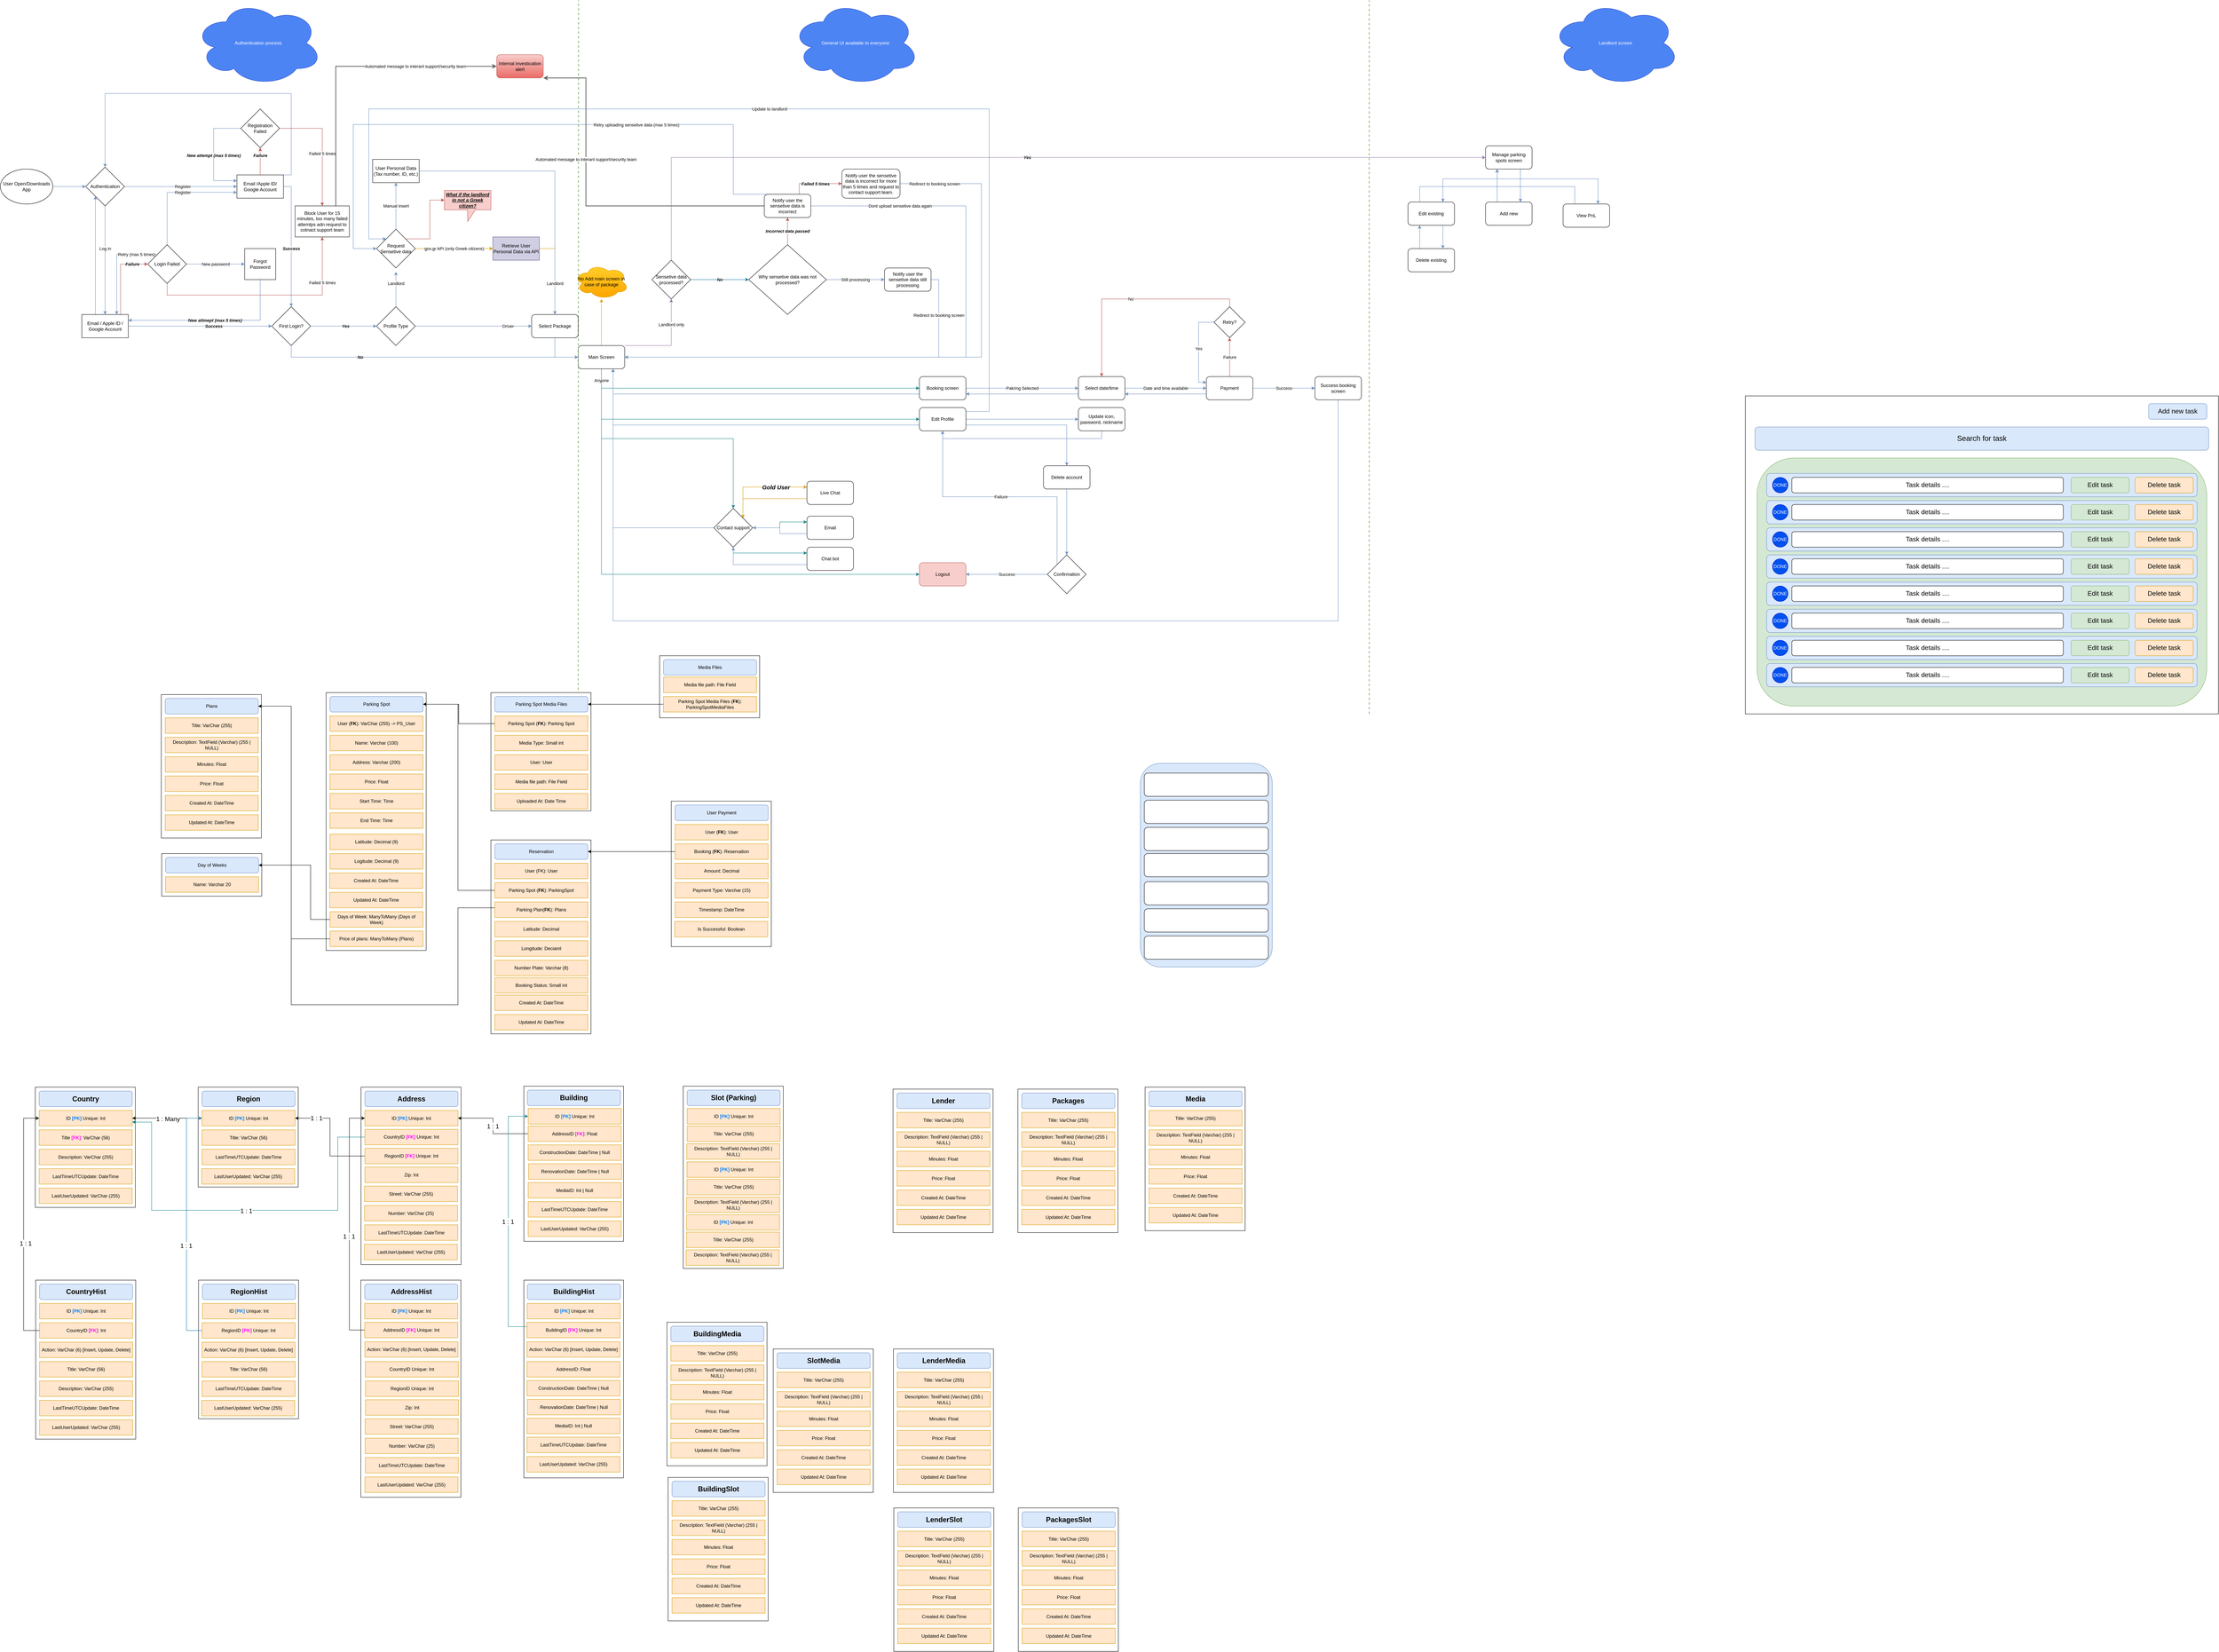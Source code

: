 <mxfile version="23.1.6" type="github">
  <diagram name="Page-1" id="9bJNxkyMOJ93Q6BxH3WJ">
    <mxGraphModel dx="1633" dy="1914" grid="1" gridSize="10" guides="1" tooltips="1" connect="1" arrows="1" fold="1" page="1" pageScale="1" pageWidth="850" pageHeight="1100" math="0" shadow="0">
      <root>
        <mxCell id="0" />
        <mxCell id="1" parent="0" />
        <mxCell id="6mcMAS29XMhxtGxJj1oq-6" value="" style="edgeStyle=orthogonalEdgeStyle;rounded=0;orthogonalLoop=1;jettySize=auto;html=1;fillColor=#dae8fc;strokeColor=#6c8ebf;" parent="1" source="6mcMAS29XMhxtGxJj1oq-1" target="6mcMAS29XMhxtGxJj1oq-5" edge="1">
          <mxGeometry relative="1" as="geometry" />
        </mxCell>
        <mxCell id="6mcMAS29XMhxtGxJj1oq-1" value="User Open/Downloads App" style="ellipse;whiteSpace=wrap;html=1;" parent="1" vertex="1">
          <mxGeometry x="10" y="435" width="135" height="90" as="geometry" />
        </mxCell>
        <mxCell id="6mcMAS29XMhxtGxJj1oq-61" value="Landlord only" style="edgeStyle=orthogonalEdgeStyle;rounded=0;orthogonalLoop=1;jettySize=auto;html=1;exitX=1;exitY=0;exitDx=0;exitDy=0;entryX=0.5;entryY=1;entryDx=0;entryDy=0;fillColor=#e1d5e7;strokeColor=#9673a6;" parent="1" source="6mcMAS29XMhxtGxJj1oq-3" target="6mcMAS29XMhxtGxJj1oq-62" edge="1">
          <mxGeometry x="0.451" relative="1" as="geometry">
            <Array as="points">
              <mxPoint x="1740" y="890" />
            </Array>
            <mxPoint as="offset" />
          </mxGeometry>
        </mxCell>
        <mxCell id="6mcMAS29XMhxtGxJj1oq-93" style="edgeStyle=orthogonalEdgeStyle;rounded=0;orthogonalLoop=1;jettySize=auto;html=1;exitX=0.5;exitY=1;exitDx=0;exitDy=0;entryX=0;entryY=0.5;entryDx=0;entryDy=0;fillColor=#b0e3e6;strokeColor=#0e8088;" parent="1" source="6mcMAS29XMhxtGxJj1oq-3" target="6mcMAS29XMhxtGxJj1oq-91" edge="1">
          <mxGeometry relative="1" as="geometry" />
        </mxCell>
        <mxCell id="6mcMAS29XMhxtGxJj1oq-94" style="edgeStyle=orthogonalEdgeStyle;rounded=0;orthogonalLoop=1;jettySize=auto;html=1;exitX=0.5;exitY=1;exitDx=0;exitDy=0;entryX=0;entryY=0.5;entryDx=0;entryDy=0;fillColor=#b0e3e6;strokeColor=#0e8088;" parent="1" source="6mcMAS29XMhxtGxJj1oq-3" target="6mcMAS29XMhxtGxJj1oq-90" edge="1">
          <mxGeometry relative="1" as="geometry" />
        </mxCell>
        <mxCell id="6mcMAS29XMhxtGxJj1oq-95" value="Anyone" style="edgeStyle=orthogonalEdgeStyle;rounded=0;orthogonalLoop=1;jettySize=auto;html=1;exitX=0.5;exitY=1;exitDx=0;exitDy=0;entryX=0;entryY=0.5;entryDx=0;entryDy=0;fillColor=#b0e3e6;strokeColor=#0e8088;" parent="1" source="6mcMAS29XMhxtGxJj1oq-3" target="6mcMAS29XMhxtGxJj1oq-92" edge="1">
          <mxGeometry x="-0.956" relative="1" as="geometry">
            <mxPoint as="offset" />
          </mxGeometry>
        </mxCell>
        <mxCell id="6mcMAS29XMhxtGxJj1oq-131" style="edgeStyle=orthogonalEdgeStyle;rounded=0;orthogonalLoop=1;jettySize=auto;html=1;exitX=0.5;exitY=1;exitDx=0;exitDy=0;entryX=0.5;entryY=0;entryDx=0;entryDy=0;fillColor=#b0e3e6;strokeColor=#0e8088;" parent="1" source="6mcMAS29XMhxtGxJj1oq-3" target="6mcMAS29XMhxtGxJj1oq-133" edge="1">
          <mxGeometry relative="1" as="geometry">
            <mxPoint x="2240" y="1335" as="targetPoint" />
          </mxGeometry>
        </mxCell>
        <mxCell id="6mcMAS29XMhxtGxJj1oq-153" value="" style="edgeStyle=orthogonalEdgeStyle;rounded=0;orthogonalLoop=1;jettySize=auto;html=1;fillColor=#ffcd28;gradientColor=#ffa500;strokeColor=#d79b00;" parent="1" source="6mcMAS29XMhxtGxJj1oq-3" target="6mcMAS29XMhxtGxJj1oq-152" edge="1">
          <mxGeometry relative="1" as="geometry" />
        </mxCell>
        <mxCell id="6mcMAS29XMhxtGxJj1oq-3" value="Main Screen" style="rounded=1;whiteSpace=wrap;html=1;" parent="1" vertex="1">
          <mxGeometry x="1500" y="890" width="120" height="60" as="geometry" />
        </mxCell>
        <mxCell id="6mcMAS29XMhxtGxJj1oq-8" value="Register" style="edgeStyle=orthogonalEdgeStyle;rounded=0;orthogonalLoop=1;jettySize=auto;html=1;fillColor=#dae8fc;strokeColor=#6c8ebf;" parent="1" source="6mcMAS29XMhxtGxJj1oq-5" target="6mcMAS29XMhxtGxJj1oq-7" edge="1">
          <mxGeometry x="0.035" relative="1" as="geometry">
            <mxPoint as="offset" />
          </mxGeometry>
        </mxCell>
        <mxCell id="6mcMAS29XMhxtGxJj1oq-10" value="Log in" style="edgeStyle=orthogonalEdgeStyle;rounded=0;orthogonalLoop=1;jettySize=auto;html=1;fillColor=#dae8fc;strokeColor=#6c8ebf;" parent="1" source="6mcMAS29XMhxtGxJj1oq-5" target="6mcMAS29XMhxtGxJj1oq-9" edge="1">
          <mxGeometry x="-0.214" relative="1" as="geometry">
            <mxPoint as="offset" />
          </mxGeometry>
        </mxCell>
        <mxCell id="6mcMAS29XMhxtGxJj1oq-5" value="Authentication" style="rhombus;whiteSpace=wrap;html=1;" parent="1" vertex="1">
          <mxGeometry x="230" y="430" width="100" height="100" as="geometry" />
        </mxCell>
        <mxCell id="6mcMAS29XMhxtGxJj1oq-19" value="Failure" style="edgeStyle=orthogonalEdgeStyle;rounded=0;orthogonalLoop=1;jettySize=auto;html=1;fillColor=#f8cecc;strokeColor=#b85450;fontStyle=3" parent="1" source="6mcMAS29XMhxtGxJj1oq-7" target="6mcMAS29XMhxtGxJj1oq-18" edge="1">
          <mxGeometry x="0.429" relative="1" as="geometry">
            <Array as="points">
              <mxPoint x="680" y="400" />
              <mxPoint x="680" y="400" />
            </Array>
            <mxPoint as="offset" />
          </mxGeometry>
        </mxCell>
        <mxCell id="6mcMAS29XMhxtGxJj1oq-35" value="Success" style="edgeStyle=orthogonalEdgeStyle;rounded=0;orthogonalLoop=1;jettySize=auto;html=1;exitX=1;exitY=0.5;exitDx=0;exitDy=0;entryX=0.5;entryY=0;entryDx=0;entryDy=0;fillColor=#dae8fc;strokeColor=#6c8ebf;fontStyle=3" parent="1" source="6mcMAS29XMhxtGxJj1oq-7" target="6mcMAS29XMhxtGxJj1oq-34" edge="1">
          <mxGeometry x="0.091" relative="1" as="geometry">
            <mxPoint as="offset" />
          </mxGeometry>
        </mxCell>
        <mxCell id="6mcMAS29XMhxtGxJj1oq-109" style="edgeStyle=orthogonalEdgeStyle;rounded=0;orthogonalLoop=1;jettySize=auto;html=1;exitX=0;exitY=0;exitDx=0;exitDy=0;entryX=0.5;entryY=0;entryDx=0;entryDy=0;fillColor=#dae8fc;strokeColor=#6c8ebf;" parent="1" source="6mcMAS29XMhxtGxJj1oq-7" target="6mcMAS29XMhxtGxJj1oq-5" edge="1">
          <mxGeometry relative="1" as="geometry">
            <Array as="points">
              <mxPoint x="760" y="450" />
              <mxPoint x="760" y="240" />
              <mxPoint x="280" y="240" />
            </Array>
          </mxGeometry>
        </mxCell>
        <mxCell id="6mcMAS29XMhxtGxJj1oq-7" value="Email /Apple ID/ Google Account" style="whiteSpace=wrap;html=1;" parent="1" vertex="1">
          <mxGeometry x="620" y="450" width="120" height="60" as="geometry" />
        </mxCell>
        <mxCell id="6mcMAS29XMhxtGxJj1oq-20" value="Failure" style="edgeStyle=orthogonalEdgeStyle;rounded=0;orthogonalLoop=1;jettySize=auto;html=1;exitX=0.75;exitY=0;exitDx=0;exitDy=0;entryX=0;entryY=0.5;entryDx=0;entryDy=0;fillColor=#f8cecc;strokeColor=#b85450;fontStyle=3" parent="1" source="6mcMAS29XMhxtGxJj1oq-9" target="6mcMAS29XMhxtGxJj1oq-17" edge="1">
          <mxGeometry x="0.619" relative="1" as="geometry">
            <Array as="points">
              <mxPoint x="320" y="810" />
              <mxPoint x="320" y="680" />
            </Array>
            <mxPoint as="offset" />
          </mxGeometry>
        </mxCell>
        <mxCell id="6mcMAS29XMhxtGxJj1oq-36" value="Success" style="edgeStyle=orthogonalEdgeStyle;rounded=0;orthogonalLoop=1;jettySize=auto;html=1;exitX=1;exitY=0.5;exitDx=0;exitDy=0;entryX=0;entryY=0.5;entryDx=0;entryDy=0;fillColor=#dae8fc;strokeColor=#6c8ebf;fontStyle=3" parent="1" source="6mcMAS29XMhxtGxJj1oq-9" target="6mcMAS29XMhxtGxJj1oq-34" edge="1">
          <mxGeometry x="0.189" relative="1" as="geometry">
            <mxPoint as="offset" />
          </mxGeometry>
        </mxCell>
        <mxCell id="6mcMAS29XMhxtGxJj1oq-110" style="edgeStyle=orthogonalEdgeStyle;rounded=0;orthogonalLoop=1;jettySize=auto;html=1;exitX=0;exitY=0;exitDx=0;exitDy=0;entryX=0;entryY=1;entryDx=0;entryDy=0;fillColor=#dae8fc;strokeColor=#6c8ebf;" parent="1" source="6mcMAS29XMhxtGxJj1oq-9" target="6mcMAS29XMhxtGxJj1oq-5" edge="1">
          <mxGeometry relative="1" as="geometry">
            <Array as="points">
              <mxPoint x="255" y="810" />
            </Array>
          </mxGeometry>
        </mxCell>
        <mxCell id="6mcMAS29XMhxtGxJj1oq-9" value="Email / Apple ID / Google Account" style="whiteSpace=wrap;html=1;" parent="1" vertex="1">
          <mxGeometry x="220" y="810" width="120" height="60" as="geometry" />
        </mxCell>
        <mxCell id="6mcMAS29XMhxtGxJj1oq-24" value="New attmept (max 5 times)" style="edgeStyle=orthogonalEdgeStyle;rounded=0;orthogonalLoop=1;jettySize=auto;html=1;exitX=0.5;exitY=1;exitDx=0;exitDy=0;entryX=1;entryY=0.25;entryDx=0;entryDy=0;fillColor=#dae8fc;strokeColor=#6c8ebf;fontStyle=3" parent="1" source="6mcMAS29XMhxtGxJj1oq-13" target="6mcMAS29XMhxtGxJj1oq-9" edge="1">
          <mxGeometry relative="1" as="geometry" />
        </mxCell>
        <mxCell id="6mcMAS29XMhxtGxJj1oq-13" value="Forgot Password" style="whiteSpace=wrap;html=1;aspect=fixed;" parent="1" vertex="1">
          <mxGeometry x="640" y="640" width="80" height="80" as="geometry" />
        </mxCell>
        <mxCell id="6mcMAS29XMhxtGxJj1oq-21" value="New password" style="edgeStyle=orthogonalEdgeStyle;rounded=0;orthogonalLoop=1;jettySize=auto;html=1;fillColor=#dae8fc;strokeColor=#6c8ebf;" parent="1" source="6mcMAS29XMhxtGxJj1oq-17" target="6mcMAS29XMhxtGxJj1oq-13" edge="1">
          <mxGeometry relative="1" as="geometry" />
        </mxCell>
        <mxCell id="6mcMAS29XMhxtGxJj1oq-28" value="Failed 5 times" style="edgeStyle=orthogonalEdgeStyle;rounded=0;orthogonalLoop=1;jettySize=auto;html=1;exitX=0.5;exitY=1;exitDx=0;exitDy=0;fillColor=#f8cecc;strokeColor=#b85450;entryX=0.5;entryY=1;entryDx=0;entryDy=0;" parent="1" source="6mcMAS29XMhxtGxJj1oq-17" target="6mcMAS29XMhxtGxJj1oq-27" edge="1">
          <mxGeometry x="0.593" relative="1" as="geometry">
            <Array as="points">
              <mxPoint x="440" y="760" />
              <mxPoint x="840" y="760" />
            </Array>
            <mxPoint as="offset" />
          </mxGeometry>
        </mxCell>
        <mxCell id="6mcMAS29XMhxtGxJj1oq-30" value="Register" style="edgeStyle=orthogonalEdgeStyle;rounded=0;orthogonalLoop=1;jettySize=auto;html=1;exitX=0.5;exitY=0;exitDx=0;exitDy=0;entryX=0;entryY=0.75;entryDx=0;entryDy=0;fillColor=#dae8fc;strokeColor=#6c8ebf;" parent="1" source="6mcMAS29XMhxtGxJj1oq-17" target="6mcMAS29XMhxtGxJj1oq-7" edge="1">
          <mxGeometry x="0.111" relative="1" as="geometry">
            <mxPoint as="offset" />
          </mxGeometry>
        </mxCell>
        <mxCell id="6mcMAS29XMhxtGxJj1oq-111" value="Retry (max 5 times)" style="edgeStyle=orthogonalEdgeStyle;rounded=0;orthogonalLoop=1;jettySize=auto;html=1;exitX=0;exitY=0;exitDx=0;exitDy=0;entryX=0.75;entryY=0;entryDx=0;entryDy=0;fillColor=#dae8fc;strokeColor=#6c8ebf;" parent="1" source="6mcMAS29XMhxtGxJj1oq-17" target="6mcMAS29XMhxtGxJj1oq-9" edge="1">
          <mxGeometry x="-0.577" relative="1" as="geometry">
            <mxPoint x="1" as="offset" />
          </mxGeometry>
        </mxCell>
        <mxCell id="6mcMAS29XMhxtGxJj1oq-17" value="Login Failed" style="rhombus;whiteSpace=wrap;html=1;" parent="1" vertex="1">
          <mxGeometry x="390" y="630" width="100" height="100" as="geometry" />
        </mxCell>
        <mxCell id="6mcMAS29XMhxtGxJj1oq-26" value="New attempt (max 5 times)" style="edgeStyle=orthogonalEdgeStyle;rounded=0;orthogonalLoop=1;jettySize=auto;html=1;exitX=0;exitY=0.5;exitDx=0;exitDy=0;entryX=0;entryY=0.25;entryDx=0;entryDy=0;fillColor=#dae8fc;strokeColor=#6c8ebf;fontStyle=3" parent="1" source="6mcMAS29XMhxtGxJj1oq-18" target="6mcMAS29XMhxtGxJj1oq-7" edge="1">
          <mxGeometry x="0.057" relative="1" as="geometry">
            <Array as="points">
              <mxPoint x="560" y="330" />
              <mxPoint x="560" y="465" />
            </Array>
            <mxPoint as="offset" />
          </mxGeometry>
        </mxCell>
        <mxCell id="6mcMAS29XMhxtGxJj1oq-29" value="Failed 5 times" style="edgeStyle=orthogonalEdgeStyle;rounded=0;orthogonalLoop=1;jettySize=auto;html=1;exitX=1;exitY=0.5;exitDx=0;exitDy=0;fillColor=#f8cecc;strokeColor=#b85450;" parent="1" source="6mcMAS29XMhxtGxJj1oq-18" target="6mcMAS29XMhxtGxJj1oq-27" edge="1">
          <mxGeometry x="0.125" relative="1" as="geometry">
            <mxPoint as="offset" />
          </mxGeometry>
        </mxCell>
        <mxCell id="6mcMAS29XMhxtGxJj1oq-18" value="Registration Failed" style="rhombus;whiteSpace=wrap;html=1;" parent="1" vertex="1">
          <mxGeometry x="630" y="280" width="100" height="100" as="geometry" />
        </mxCell>
        <mxCell id="6mcMAS29XMhxtGxJj1oq-87" value="Automated message to interanl support/security team" style="edgeStyle=orthogonalEdgeStyle;rounded=0;orthogonalLoop=1;jettySize=auto;html=1;exitX=0.75;exitY=0;exitDx=0;exitDy=0;entryX=0;entryY=0.5;entryDx=0;entryDy=0;strokeWidth=2;fillColor=#f5f5f5;gradientColor=#b3b3b3;strokeColor=#666666;" parent="1" source="6mcMAS29XMhxtGxJj1oq-27" target="6mcMAS29XMhxtGxJj1oq-85" edge="1">
          <mxGeometry x="0.458" relative="1" as="geometry">
            <mxPoint as="offset" />
          </mxGeometry>
        </mxCell>
        <mxCell id="6mcMAS29XMhxtGxJj1oq-27" value="Block User for 15 minutes, too many failed attemtps adn request to cotnact support team" style="rounded=0;whiteSpace=wrap;html=1;" parent="1" vertex="1">
          <mxGeometry x="770" y="530" width="140" height="80" as="geometry" />
        </mxCell>
        <mxCell id="6mcMAS29XMhxtGxJj1oq-37" value="Yes" style="edgeStyle=orthogonalEdgeStyle;rounded=0;orthogonalLoop=1;jettySize=auto;html=1;exitX=1;exitY=0.5;exitDx=0;exitDy=0;entryX=0;entryY=0.5;entryDx=0;entryDy=0;fontStyle=3;fillColor=#dae8fc;strokeColor=#6c8ebf;" parent="1" source="6mcMAS29XMhxtGxJj1oq-34" target="6mcMAS29XMhxtGxJj1oq-43" edge="1">
          <mxGeometry x="0.056" relative="1" as="geometry">
            <mxPoint x="980" y="840" as="targetPoint" />
            <mxPoint as="offset" />
          </mxGeometry>
        </mxCell>
        <mxCell id="6mcMAS29XMhxtGxJj1oq-38" value="No" style="edgeStyle=orthogonalEdgeStyle;rounded=0;orthogonalLoop=1;jettySize=auto;html=1;exitX=0.5;exitY=1;exitDx=0;exitDy=0;entryX=0;entryY=0.5;entryDx=0;entryDy=0;fontStyle=3;fillColor=#dae8fc;strokeColor=#6c8ebf;" parent="1" source="6mcMAS29XMhxtGxJj1oq-34" target="6mcMAS29XMhxtGxJj1oq-3" edge="1">
          <mxGeometry x="-0.46" relative="1" as="geometry">
            <mxPoint as="offset" />
          </mxGeometry>
        </mxCell>
        <mxCell id="6mcMAS29XMhxtGxJj1oq-34" value="First Login?" style="rhombus;whiteSpace=wrap;html=1;" parent="1" vertex="1">
          <mxGeometry x="710" y="790" width="100" height="100" as="geometry" />
        </mxCell>
        <mxCell id="6mcMAS29XMhxtGxJj1oq-40" value="" style="endArrow=none;html=1;rounded=0;strokeWidth=2;dashed=1;fillColor=#d5e8d4;strokeColor=#82b366;" parent="1" edge="1">
          <mxGeometry width="50" height="50" relative="1" as="geometry">
            <mxPoint x="1500" y="1850" as="sourcePoint" />
            <mxPoint x="1501" as="targetPoint" />
          </mxGeometry>
        </mxCell>
        <mxCell id="6mcMAS29XMhxtGxJj1oq-45" value="Driver" style="edgeStyle=orthogonalEdgeStyle;rounded=0;orthogonalLoop=1;jettySize=auto;html=1;exitX=1;exitY=0.5;exitDx=0;exitDy=0;entryX=0;entryY=0.5;entryDx=0;entryDy=0;fillColor=#dae8fc;strokeColor=#6c8ebf;" parent="1" source="6mcMAS29XMhxtGxJj1oq-43" target="6mcMAS29XMhxtGxJj1oq-148" edge="1">
          <mxGeometry x="0.591" relative="1" as="geometry">
            <mxPoint x="1180" y="840" as="targetPoint" />
            <mxPoint as="offset" />
          </mxGeometry>
        </mxCell>
        <mxCell id="6mcMAS29XMhxtGxJj1oq-47" value="Landlord" style="edgeStyle=orthogonalEdgeStyle;rounded=0;orthogonalLoop=1;jettySize=auto;html=1;fillColor=#dae8fc;strokeColor=#6c8ebf;" parent="1" edge="1">
          <mxGeometry x="0.333" relative="1" as="geometry">
            <mxPoint x="1030" y="790" as="sourcePoint" />
            <mxPoint x="1030" y="700" as="targetPoint" />
            <Array as="points">
              <mxPoint x="1030" y="720" />
              <mxPoint x="1030" y="720" />
            </Array>
            <mxPoint as="offset" />
          </mxGeometry>
        </mxCell>
        <mxCell id="6mcMAS29XMhxtGxJj1oq-43" value="Profile Type" style="rhombus;whiteSpace=wrap;html=1;" parent="1" vertex="1">
          <mxGeometry x="980" y="790" width="100" height="100" as="geometry" />
        </mxCell>
        <mxCell id="6mcMAS29XMhxtGxJj1oq-44" value="User Personal Data (Tax number, ID, etc.)" style="rounded=0;whiteSpace=wrap;html=1;" parent="1" vertex="1">
          <mxGeometry x="970" y="410" width="120" height="60" as="geometry" />
        </mxCell>
        <mxCell id="6mcMAS29XMhxtGxJj1oq-49" value="Manual insert" style="edgeStyle=orthogonalEdgeStyle;rounded=0;orthogonalLoop=1;jettySize=auto;html=1;fillColor=#dae8fc;strokeColor=#6c8ebf;" parent="1" source="6mcMAS29XMhxtGxJj1oq-48" target="6mcMAS29XMhxtGxJj1oq-44" edge="1">
          <mxGeometry relative="1" as="geometry" />
        </mxCell>
        <mxCell id="6mcMAS29XMhxtGxJj1oq-51" value="gov.gr API (only Greek citizens)" style="edgeStyle=orthogonalEdgeStyle;rounded=0;orthogonalLoop=1;jettySize=auto;html=1;fillColor=#ffe6cc;strokeColor=#d79b00;" parent="1" source="6mcMAS29XMhxtGxJj1oq-48" target="6mcMAS29XMhxtGxJj1oq-50" edge="1">
          <mxGeometry relative="1" as="geometry" />
        </mxCell>
        <mxCell id="6mcMAS29XMhxtGxJj1oq-48" value="Request Sensetive data" style="rhombus;whiteSpace=wrap;html=1;" parent="1" vertex="1">
          <mxGeometry x="980" y="590" width="100" height="100" as="geometry" />
        </mxCell>
        <mxCell id="6mcMAS29XMhxtGxJj1oq-52" value="Landlord" style="edgeStyle=orthogonalEdgeStyle;rounded=0;orthogonalLoop=1;jettySize=auto;html=1;exitX=1;exitY=0.5;exitDx=0;exitDy=0;entryX=0.5;entryY=0;entryDx=0;entryDy=0;fillColor=#ffe6cc;strokeColor=#d79b00;" parent="1" source="6mcMAS29XMhxtGxJj1oq-50" target="6mcMAS29XMhxtGxJj1oq-148" edge="1">
          <mxGeometry x="0.238" relative="1" as="geometry">
            <mxPoint as="offset" />
          </mxGeometry>
        </mxCell>
        <mxCell id="6mcMAS29XMhxtGxJj1oq-53" value="Landlord" style="edgeStyle=orthogonalEdgeStyle;rounded=0;orthogonalLoop=1;jettySize=auto;html=1;exitX=1;exitY=0.5;exitDx=0;exitDy=0;fillColor=#dae8fc;strokeColor=#6c8ebf;entryX=0.5;entryY=0;entryDx=0;entryDy=0;" parent="1" source="6mcMAS29XMhxtGxJj1oq-44" target="6mcMAS29XMhxtGxJj1oq-148" edge="1">
          <mxGeometry x="0.778" relative="1" as="geometry">
            <mxPoint x="1460" y="890" as="targetPoint" />
            <Array as="points">
              <mxPoint x="1440" y="440" />
            </Array>
            <mxPoint as="offset" />
          </mxGeometry>
        </mxCell>
        <mxCell id="6mcMAS29XMhxtGxJj1oq-54" value="Authentication process" style="ellipse;shape=cloud;whiteSpace=wrap;html=1;fillColor=#0050ef;strokeColor=#001DBC;fontColor=#ffffff;gradientColor=none;opacity=70;" parent="1" vertex="1">
          <mxGeometry x="510" width="330" height="220" as="geometry" />
        </mxCell>
        <mxCell id="6mcMAS29XMhxtGxJj1oq-55" value="General UI available to everyone" style="ellipse;shape=cloud;whiteSpace=wrap;html=1;fillColor=#0050ef;strokeColor=#001DBC;fontColor=#ffffff;gradientColor=none;opacity=70;" parent="1" vertex="1">
          <mxGeometry x="2050" width="330" height="220" as="geometry" />
        </mxCell>
        <mxCell id="6mcMAS29XMhxtGxJj1oq-56" value="What if the landlord in not a Greek citizen?" style="shape=callout;whiteSpace=wrap;html=1;perimeter=calloutPerimeter;fillColor=#f8cecc;strokeColor=#b85450;fontStyle=7" parent="1" vertex="1">
          <mxGeometry x="1155" y="490" width="120" height="80" as="geometry" />
        </mxCell>
        <mxCell id="6mcMAS29XMhxtGxJj1oq-57" style="edgeStyle=orthogonalEdgeStyle;rounded=0;orthogonalLoop=1;jettySize=auto;html=1;exitX=1;exitY=0;exitDx=0;exitDy=0;entryX=0;entryY=0;entryDx=0;entryDy=25;entryPerimeter=0;fillColor=#f8cecc;strokeColor=#b85450;" parent="1" source="6mcMAS29XMhxtGxJj1oq-48" target="6mcMAS29XMhxtGxJj1oq-56" edge="1">
          <mxGeometry relative="1" as="geometry" />
        </mxCell>
        <mxCell id="6mcMAS29XMhxtGxJj1oq-173" style="edgeStyle=orthogonalEdgeStyle;rounded=0;orthogonalLoop=1;jettySize=auto;html=1;exitX=0.75;exitY=1;exitDx=0;exitDy=0;entryX=0.75;entryY=0;entryDx=0;entryDy=0;fillColor=#dae8fc;strokeColor=#6c8ebf;" parent="1" source="6mcMAS29XMhxtGxJj1oq-58" target="6mcMAS29XMhxtGxJj1oq-155" edge="1">
          <mxGeometry relative="1" as="geometry">
            <Array as="points">
              <mxPoint x="3930" y="460" />
              <mxPoint x="4130" y="460" />
            </Array>
          </mxGeometry>
        </mxCell>
        <mxCell id="6mcMAS29XMhxtGxJj1oq-175" style="edgeStyle=orthogonalEdgeStyle;rounded=0;orthogonalLoop=1;jettySize=auto;html=1;exitX=0.75;exitY=1;exitDx=0;exitDy=0;entryX=0.75;entryY=0;entryDx=0;entryDy=0;fillColor=#dae8fc;strokeColor=#6c8ebf;" parent="1" source="6mcMAS29XMhxtGxJj1oq-58" target="6mcMAS29XMhxtGxJj1oq-158" edge="1">
          <mxGeometry relative="1" as="geometry" />
        </mxCell>
        <mxCell id="6mcMAS29XMhxtGxJj1oq-177" style="edgeStyle=orthogonalEdgeStyle;rounded=0;orthogonalLoop=1;jettySize=auto;html=1;exitX=0.75;exitY=1;exitDx=0;exitDy=0;entryX=0.75;entryY=0;entryDx=0;entryDy=0;fillColor=#dae8fc;strokeColor=#6c8ebf;" parent="1" source="6mcMAS29XMhxtGxJj1oq-58" target="6mcMAS29XMhxtGxJj1oq-157" edge="1">
          <mxGeometry relative="1" as="geometry">
            <Array as="points">
              <mxPoint x="3930" y="460" />
              <mxPoint x="3730" y="460" />
            </Array>
          </mxGeometry>
        </mxCell>
        <mxCell id="6mcMAS29XMhxtGxJj1oq-58" value="Manage parking spots screen" style="rounded=1;whiteSpace=wrap;html=1;" parent="1" vertex="1">
          <mxGeometry x="3840" y="375" width="120" height="60" as="geometry" />
        </mxCell>
        <mxCell id="6mcMAS29XMhxtGxJj1oq-63" value="Yes" style="edgeStyle=orthogonalEdgeStyle;rounded=0;orthogonalLoop=1;jettySize=auto;html=1;entryX=0;entryY=0.5;entryDx=0;entryDy=0;fontStyle=3;fillColor=#e1d5e7;strokeColor=#9673a6;exitX=0.5;exitY=0;exitDx=0;exitDy=0;" parent="1" source="6mcMAS29XMhxtGxJj1oq-62" target="6mcMAS29XMhxtGxJj1oq-58" edge="1">
          <mxGeometry relative="1" as="geometry" />
        </mxCell>
        <mxCell id="6mcMAS29XMhxtGxJj1oq-64" value="No" style="edgeStyle=orthogonalEdgeStyle;rounded=0;orthogonalLoop=1;jettySize=auto;html=1;exitX=1;exitY=0.5;exitDx=0;exitDy=0;entryX=0;entryY=0.5;entryDx=0;entryDy=0;fontStyle=3;fillColor=#b1ddf0;strokeColor=#10739e;" parent="1" source="6mcMAS29XMhxtGxJj1oq-62" target="6mcMAS29XMhxtGxJj1oq-68" edge="1">
          <mxGeometry relative="1" as="geometry">
            <mxPoint x="1950.0" y="720.18" as="targetPoint" />
          </mxGeometry>
        </mxCell>
        <mxCell id="6mcMAS29XMhxtGxJj1oq-62" value="Sensetive data processed?" style="rhombus;whiteSpace=wrap;html=1;" parent="1" vertex="1">
          <mxGeometry x="1690" y="670" width="100" height="100" as="geometry" />
        </mxCell>
        <mxCell id="6mcMAS29XMhxtGxJj1oq-80" value="Redirect to booking screen" style="edgeStyle=orthogonalEdgeStyle;rounded=0;orthogonalLoop=1;jettySize=auto;html=1;exitX=1;exitY=0.5;exitDx=0;exitDy=0;fillColor=#dae8fc;strokeColor=#6c8ebf;" parent="1" source="6mcMAS29XMhxtGxJj1oq-66" edge="1">
          <mxGeometry x="-0.783" relative="1" as="geometry">
            <mxPoint x="1620" y="920" as="targetPoint" />
            <Array as="points">
              <mxPoint x="2430" y="720" />
              <mxPoint x="2430" y="920" />
              <mxPoint x="1620" y="920" />
            </Array>
            <mxPoint as="offset" />
          </mxGeometry>
        </mxCell>
        <mxCell id="6mcMAS29XMhxtGxJj1oq-66" value="Notify user the sensetive data still processing" style="rounded=1;whiteSpace=wrap;html=1;" parent="1" vertex="1">
          <mxGeometry x="2290" y="690" width="120" height="60" as="geometry" />
        </mxCell>
        <mxCell id="6mcMAS29XMhxtGxJj1oq-69" value="Still processing" style="edgeStyle=orthogonalEdgeStyle;rounded=0;orthogonalLoop=1;jettySize=auto;html=1;exitX=1;exitY=0.5;exitDx=0;exitDy=0;entryX=0;entryY=0.5;entryDx=0;entryDy=0;fillColor=#dae8fc;strokeColor=#6c8ebf;" parent="1" source="6mcMAS29XMhxtGxJj1oq-68" target="6mcMAS29XMhxtGxJj1oq-66" edge="1">
          <mxGeometry relative="1" as="geometry" />
        </mxCell>
        <mxCell id="6mcMAS29XMhxtGxJj1oq-71" value="Incorrect data passed" style="edgeStyle=orthogonalEdgeStyle;rounded=0;orthogonalLoop=1;jettySize=auto;html=1;fontStyle=3;fillColor=#f8cecc;strokeColor=#b85450;" parent="1" source="6mcMAS29XMhxtGxJj1oq-68" target="6mcMAS29XMhxtGxJj1oq-70" edge="1">
          <mxGeometry relative="1" as="geometry" />
        </mxCell>
        <mxCell id="6mcMAS29XMhxtGxJj1oq-68" value="Why sensetive data was not processed?" style="rhombus;whiteSpace=wrap;html=1;" parent="1" vertex="1">
          <mxGeometry x="1940" y="630" width="200" height="180" as="geometry" />
        </mxCell>
        <mxCell id="6mcMAS29XMhxtGxJj1oq-73" style="edgeStyle=orthogonalEdgeStyle;rounded=0;orthogonalLoop=1;jettySize=auto;html=1;exitX=0.5;exitY=0;exitDx=0;exitDy=0;entryX=0;entryY=0.5;entryDx=0;entryDy=0;fontStyle=3;fillColor=#dae8fc;strokeColor=#6c8ebf;" parent="1" source="6mcMAS29XMhxtGxJj1oq-70" target="6mcMAS29XMhxtGxJj1oq-48" edge="1">
          <mxGeometry relative="1" as="geometry">
            <Array as="points">
              <mxPoint x="1900" y="320" />
              <mxPoint x="920" y="320" />
              <mxPoint x="920" y="640" />
            </Array>
          </mxGeometry>
        </mxCell>
        <mxCell id="6mcMAS29XMhxtGxJj1oq-74" value="Retry uploading sensetive data (max 5 times)" style="edgeLabel;html=1;align=center;verticalAlign=middle;resizable=0;points=[];" parent="6mcMAS29XMhxtGxJj1oq-73" vertex="1" connectable="0">
          <mxGeometry x="-0.149" y="1" relative="1" as="geometry">
            <mxPoint x="145" as="offset" />
          </mxGeometry>
        </mxCell>
        <mxCell id="6mcMAS29XMhxtGxJj1oq-76" value="Failed 5 times" style="edgeStyle=orthogonalEdgeStyle;rounded=0;orthogonalLoop=1;jettySize=auto;html=1;exitX=0.75;exitY=0;exitDx=0;exitDy=0;entryX=0;entryY=0.5;entryDx=0;entryDy=0;fontStyle=3;fillColor=#f8cecc;strokeColor=#b85450;" parent="1" source="6mcMAS29XMhxtGxJj1oq-70" target="6mcMAS29XMhxtGxJj1oq-75" edge="1">
          <mxGeometry relative="1" as="geometry" />
        </mxCell>
        <mxCell id="6mcMAS29XMhxtGxJj1oq-81" style="edgeStyle=orthogonalEdgeStyle;rounded=0;orthogonalLoop=1;jettySize=auto;html=1;exitX=1;exitY=0.5;exitDx=0;exitDy=0;entryX=1;entryY=0.5;entryDx=0;entryDy=0;fillColor=#dae8fc;strokeColor=#6c8ebf;" parent="1" source="6mcMAS29XMhxtGxJj1oq-70" target="6mcMAS29XMhxtGxJj1oq-3" edge="1">
          <mxGeometry relative="1" as="geometry">
            <Array as="points">
              <mxPoint x="2500" y="530" />
              <mxPoint x="2500" y="920" />
            </Array>
          </mxGeometry>
        </mxCell>
        <mxCell id="6mcMAS29XMhxtGxJj1oq-82" value="Dont upload sensetive data again" style="edgeLabel;html=1;align=center;verticalAlign=middle;resizable=0;points=[];" parent="6mcMAS29XMhxtGxJj1oq-81" vertex="1" connectable="0">
          <mxGeometry x="-0.727" y="-5" relative="1" as="geometry">
            <mxPoint x="2" y="-5" as="offset" />
          </mxGeometry>
        </mxCell>
        <mxCell id="6mcMAS29XMhxtGxJj1oq-84" value="Automated message to interanl support/security team" style="edgeStyle=orthogonalEdgeStyle;rounded=0;orthogonalLoop=1;jettySize=auto;html=1;exitX=0;exitY=0.5;exitDx=0;exitDy=0;entryX=1;entryY=1;entryDx=0;entryDy=0;fillColor=#f5f5f5;gradientColor=#b3b3b3;strokeColor=#666666;strokeWidth=2;" parent="1" source="6mcMAS29XMhxtGxJj1oq-70" target="6mcMAS29XMhxtGxJj1oq-85" edge="1">
          <mxGeometry x="0.289" relative="1" as="geometry">
            <mxPoint x="1310" y="220" as="targetPoint" />
            <Array as="points">
              <mxPoint x="1520" y="530" />
              <mxPoint x="1520" y="200" />
            </Array>
            <mxPoint as="offset" />
          </mxGeometry>
        </mxCell>
        <mxCell id="6mcMAS29XMhxtGxJj1oq-70" value="Notify user the sensetive data is incorrect" style="rounded=1;whiteSpace=wrap;html=1;" parent="1" vertex="1">
          <mxGeometry x="1980" y="500" width="120" height="60" as="geometry" />
        </mxCell>
        <mxCell id="6mcMAS29XMhxtGxJj1oq-83" value="Redirect to booking screen" style="edgeStyle=orthogonalEdgeStyle;rounded=0;orthogonalLoop=1;jettySize=auto;html=1;exitX=1;exitY=0.5;exitDx=0;exitDy=0;fillColor=#dae8fc;strokeColor=#6c8ebf;" parent="1" source="6mcMAS29XMhxtGxJj1oq-75" edge="1">
          <mxGeometry x="-0.887" relative="1" as="geometry">
            <mxPoint x="1620" y="920" as="targetPoint" />
            <Array as="points">
              <mxPoint x="2540" y="473" />
              <mxPoint x="2540" y="920" />
              <mxPoint x="1620" y="920" />
            </Array>
            <mxPoint as="offset" />
          </mxGeometry>
        </mxCell>
        <mxCell id="6mcMAS29XMhxtGxJj1oq-75" value="Notify user the sensetive data is incorrect for more than 5 times and request to contact support team." style="rounded=1;whiteSpace=wrap;html=1;" parent="1" vertex="1">
          <mxGeometry x="2180" y="435" width="150" height="75" as="geometry" />
        </mxCell>
        <mxCell id="6mcMAS29XMhxtGxJj1oq-85" value="Internal investication alert" style="rounded=1;whiteSpace=wrap;html=1;fillColor=#f8cecc;gradientColor=#ea6b66;strokeColor=#b85450;" parent="1" vertex="1">
          <mxGeometry x="1290" y="140" width="120" height="60" as="geometry" />
        </mxCell>
        <mxCell id="6mcMAS29XMhxtGxJj1oq-88" value="" style="endArrow=none;html=1;rounded=0;strokeWidth=2;dashed=1;fillColor=#d5e8d4;strokeColor=#82b366;" parent="1" edge="1">
          <mxGeometry width="50" height="50" relative="1" as="geometry">
            <mxPoint x="3540" y="1840" as="sourcePoint" />
            <mxPoint x="3540" as="targetPoint" />
          </mxGeometry>
        </mxCell>
        <mxCell id="6mcMAS29XMhxtGxJj1oq-89" value="Landlord screen" style="ellipse;shape=cloud;whiteSpace=wrap;html=1;fillColor=#0050ef;strokeColor=#001DBC;fontColor=#ffffff;gradientColor=none;opacity=70;" parent="1" vertex="1">
          <mxGeometry x="4010" width="330" height="220" as="geometry" />
        </mxCell>
        <mxCell id="6mcMAS29XMhxtGxJj1oq-114" value="Pakring Selected" style="edgeStyle=orthogonalEdgeStyle;rounded=0;orthogonalLoop=1;jettySize=auto;html=1;exitX=1;exitY=0.5;exitDx=0;exitDy=0;entryX=0;entryY=0.5;entryDx=0;entryDy=0;fillColor=#dae8fc;strokeColor=#6c8ebf;" parent="1" source="6mcMAS29XMhxtGxJj1oq-90" target="6mcMAS29XMhxtGxJj1oq-115" edge="1">
          <mxGeometry relative="1" as="geometry">
            <mxPoint x="2750" y="1000" as="targetPoint" />
          </mxGeometry>
        </mxCell>
        <mxCell id="6mcMAS29XMhxtGxJj1oq-128" style="edgeStyle=orthogonalEdgeStyle;rounded=0;orthogonalLoop=1;jettySize=auto;html=1;exitX=0;exitY=0.75;exitDx=0;exitDy=0;entryX=0.75;entryY=1;entryDx=0;entryDy=0;fillColor=#dae8fc;strokeColor=#6c8ebf;" parent="1" source="6mcMAS29XMhxtGxJj1oq-90" target="6mcMAS29XMhxtGxJj1oq-3" edge="1">
          <mxGeometry relative="1" as="geometry" />
        </mxCell>
        <mxCell id="6mcMAS29XMhxtGxJj1oq-90" value="Booking screen" style="rounded=1;whiteSpace=wrap;html=1;" parent="1" vertex="1">
          <mxGeometry x="2380" y="970" width="120" height="60" as="geometry" />
        </mxCell>
        <mxCell id="6mcMAS29XMhxtGxJj1oq-96" value="Update to landlord" style="edgeStyle=orthogonalEdgeStyle;rounded=0;orthogonalLoop=1;jettySize=auto;html=1;exitX=1;exitY=0.25;exitDx=0;exitDy=0;entryX=0;entryY=0;entryDx=0;entryDy=0;fillColor=#dae8fc;strokeColor=#6c8ebf;" parent="1" source="6mcMAS29XMhxtGxJj1oq-91" target="6mcMAS29XMhxtGxJj1oq-48" edge="1">
          <mxGeometry relative="1" as="geometry">
            <Array as="points">
              <mxPoint x="2500" y="1060" />
              <mxPoint x="2560" y="1060" />
              <mxPoint x="2560" y="280" />
              <mxPoint x="960" y="280" />
              <mxPoint x="960" y="615" />
            </Array>
          </mxGeometry>
        </mxCell>
        <mxCell id="6mcMAS29XMhxtGxJj1oq-100" style="edgeStyle=orthogonalEdgeStyle;rounded=0;orthogonalLoop=1;jettySize=auto;html=1;exitX=1;exitY=0.5;exitDx=0;exitDy=0;entryX=0;entryY=0.5;entryDx=0;entryDy=0;fillColor=#dae8fc;strokeColor=#6c8ebf;" parent="1" source="6mcMAS29XMhxtGxJj1oq-91" target="6mcMAS29XMhxtGxJj1oq-97" edge="1">
          <mxGeometry relative="1" as="geometry" />
        </mxCell>
        <mxCell id="6mcMAS29XMhxtGxJj1oq-101" style="edgeStyle=orthogonalEdgeStyle;rounded=0;orthogonalLoop=1;jettySize=auto;html=1;exitX=1;exitY=0.75;exitDx=0;exitDy=0;entryX=0.5;entryY=0;entryDx=0;entryDy=0;fillColor=#dae8fc;strokeColor=#6c8ebf;" parent="1" source="6mcMAS29XMhxtGxJj1oq-91" target="6mcMAS29XMhxtGxJj1oq-99" edge="1">
          <mxGeometry relative="1" as="geometry" />
        </mxCell>
        <mxCell id="6mcMAS29XMhxtGxJj1oq-108" style="edgeStyle=orthogonalEdgeStyle;rounded=0;orthogonalLoop=1;jettySize=auto;html=1;exitX=0;exitY=0.75;exitDx=0;exitDy=0;entryX=0.75;entryY=1;entryDx=0;entryDy=0;fillColor=#dae8fc;strokeColor=#6c8ebf;" parent="1" source="6mcMAS29XMhxtGxJj1oq-91" target="6mcMAS29XMhxtGxJj1oq-3" edge="1">
          <mxGeometry relative="1" as="geometry" />
        </mxCell>
        <mxCell id="6mcMAS29XMhxtGxJj1oq-91" value="Edit Profile" style="rounded=1;whiteSpace=wrap;html=1;" parent="1" vertex="1">
          <mxGeometry x="2380" y="1050" width="120" height="60" as="geometry" />
        </mxCell>
        <mxCell id="6mcMAS29XMhxtGxJj1oq-92" value="Logout" style="rounded=1;whiteSpace=wrap;html=1;fillColor=#f8cecc;strokeColor=#b85450;" parent="1" vertex="1">
          <mxGeometry x="2380" y="1450" width="120" height="60" as="geometry" />
        </mxCell>
        <mxCell id="6mcMAS29XMhxtGxJj1oq-102" style="edgeStyle=orthogonalEdgeStyle;rounded=0;orthogonalLoop=1;jettySize=auto;html=1;exitX=0.5;exitY=1;exitDx=0;exitDy=0;entryX=0.5;entryY=1;entryDx=0;entryDy=0;fillColor=#dae8fc;strokeColor=#6c8ebf;" parent="1" source="6mcMAS29XMhxtGxJj1oq-97" target="6mcMAS29XMhxtGxJj1oq-91" edge="1">
          <mxGeometry relative="1" as="geometry" />
        </mxCell>
        <mxCell id="6mcMAS29XMhxtGxJj1oq-97" value="Update icon, password, nickname" style="rounded=1;whiteSpace=wrap;html=1;" parent="1" vertex="1">
          <mxGeometry x="2790" y="1050" width="120" height="60" as="geometry" />
        </mxCell>
        <mxCell id="6mcMAS29XMhxtGxJj1oq-106" style="edgeStyle=orthogonalEdgeStyle;rounded=0;orthogonalLoop=1;jettySize=auto;html=1;exitX=0.5;exitY=1;exitDx=0;exitDy=0;entryX=0.5;entryY=0;entryDx=0;entryDy=0;fillColor=#dae8fc;strokeColor=#6c8ebf;" parent="1" source="6mcMAS29XMhxtGxJj1oq-99" target="6mcMAS29XMhxtGxJj1oq-104" edge="1">
          <mxGeometry relative="1" as="geometry" />
        </mxCell>
        <mxCell id="6mcMAS29XMhxtGxJj1oq-99" value="Delete account" style="rounded=1;whiteSpace=wrap;html=1;" parent="1" vertex="1">
          <mxGeometry x="2700" y="1200" width="120" height="60" as="geometry" />
        </mxCell>
        <mxCell id="6mcMAS29XMhxtGxJj1oq-105" value="Success" style="edgeStyle=orthogonalEdgeStyle;rounded=0;orthogonalLoop=1;jettySize=auto;html=1;exitX=0;exitY=0.5;exitDx=0;exitDy=0;entryX=1;entryY=0.5;entryDx=0;entryDy=0;fillColor=#dae8fc;strokeColor=#6c8ebf;" parent="1" source="6mcMAS29XMhxtGxJj1oq-104" target="6mcMAS29XMhxtGxJj1oq-92" edge="1">
          <mxGeometry relative="1" as="geometry" />
        </mxCell>
        <mxCell id="6mcMAS29XMhxtGxJj1oq-107" value="Failure" style="edgeStyle=orthogonalEdgeStyle;rounded=0;orthogonalLoop=1;jettySize=auto;html=1;exitX=0;exitY=0;exitDx=0;exitDy=0;entryX=0.5;entryY=1;entryDx=0;entryDy=0;fillColor=#dae8fc;strokeColor=#6c8ebf;" parent="1" source="6mcMAS29XMhxtGxJj1oq-104" target="6mcMAS29XMhxtGxJj1oq-91" edge="1">
          <mxGeometry relative="1" as="geometry">
            <Array as="points">
              <mxPoint x="2735" y="1280" />
              <mxPoint x="2440" y="1280" />
            </Array>
          </mxGeometry>
        </mxCell>
        <mxCell id="6mcMAS29XMhxtGxJj1oq-104" value="Confirmation" style="rhombus;whiteSpace=wrap;html=1;" parent="1" vertex="1">
          <mxGeometry x="2710" y="1430" width="100" height="100" as="geometry" />
        </mxCell>
        <mxCell id="6mcMAS29XMhxtGxJj1oq-117" value="Date and time available" style="edgeStyle=orthogonalEdgeStyle;rounded=0;orthogonalLoop=1;jettySize=auto;html=1;exitX=1;exitY=0.5;exitDx=0;exitDy=0;entryX=0;entryY=0.5;entryDx=0;entryDy=0;fillColor=#dae8fc;strokeColor=#6c8ebf;" parent="1" source="6mcMAS29XMhxtGxJj1oq-115" target="6mcMAS29XMhxtGxJj1oq-116" edge="1">
          <mxGeometry relative="1" as="geometry" />
        </mxCell>
        <mxCell id="6mcMAS29XMhxtGxJj1oq-127" style="edgeStyle=orthogonalEdgeStyle;rounded=0;orthogonalLoop=1;jettySize=auto;html=1;exitX=0;exitY=0.75;exitDx=0;exitDy=0;entryX=1;entryY=0.75;entryDx=0;entryDy=0;fillColor=#dae8fc;strokeColor=#6c8ebf;" parent="1" source="6mcMAS29XMhxtGxJj1oq-115" target="6mcMAS29XMhxtGxJj1oq-90" edge="1">
          <mxGeometry relative="1" as="geometry" />
        </mxCell>
        <mxCell id="6mcMAS29XMhxtGxJj1oq-115" value="Select date/time" style="rounded=1;whiteSpace=wrap;html=1;" parent="1" vertex="1">
          <mxGeometry x="2790" y="970" width="120" height="60" as="geometry" />
        </mxCell>
        <mxCell id="6mcMAS29XMhxtGxJj1oq-119" value="Success" style="edgeStyle=orthogonalEdgeStyle;rounded=0;orthogonalLoop=1;jettySize=auto;html=1;exitX=1;exitY=0.5;exitDx=0;exitDy=0;entryX=0;entryY=0.5;entryDx=0;entryDy=0;fillColor=#dae8fc;strokeColor=#6c8ebf;" parent="1" source="6mcMAS29XMhxtGxJj1oq-116" target="6mcMAS29XMhxtGxJj1oq-118" edge="1">
          <mxGeometry relative="1" as="geometry" />
        </mxCell>
        <mxCell id="6mcMAS29XMhxtGxJj1oq-121" value="Failure" style="edgeStyle=orthogonalEdgeStyle;rounded=0;orthogonalLoop=1;jettySize=auto;html=1;exitX=0.5;exitY=0;exitDx=0;exitDy=0;entryX=0.5;entryY=1;entryDx=0;entryDy=0;fillColor=#f8cecc;strokeColor=#b85450;" parent="1" source="6mcMAS29XMhxtGxJj1oq-116" target="6mcMAS29XMhxtGxJj1oq-120" edge="1">
          <mxGeometry relative="1" as="geometry" />
        </mxCell>
        <mxCell id="6mcMAS29XMhxtGxJj1oq-126" style="edgeStyle=orthogonalEdgeStyle;rounded=0;orthogonalLoop=1;jettySize=auto;html=1;exitX=0;exitY=0.75;exitDx=0;exitDy=0;entryX=1;entryY=0.75;entryDx=0;entryDy=0;fillColor=#dae8fc;strokeColor=#6c8ebf;" parent="1" source="6mcMAS29XMhxtGxJj1oq-116" target="6mcMAS29XMhxtGxJj1oq-115" edge="1">
          <mxGeometry relative="1" as="geometry" />
        </mxCell>
        <mxCell id="6mcMAS29XMhxtGxJj1oq-116" value="Payment" style="rounded=1;whiteSpace=wrap;html=1;" parent="1" vertex="1">
          <mxGeometry x="3120" y="970" width="120" height="60" as="geometry" />
        </mxCell>
        <mxCell id="6mcMAS29XMhxtGxJj1oq-129" style="edgeStyle=orthogonalEdgeStyle;rounded=0;orthogonalLoop=1;jettySize=auto;html=1;exitX=0.5;exitY=1;exitDx=0;exitDy=0;entryX=0.75;entryY=1;entryDx=0;entryDy=0;fillColor=#dae8fc;strokeColor=#6c8ebf;" parent="1" source="6mcMAS29XMhxtGxJj1oq-118" target="6mcMAS29XMhxtGxJj1oq-3" edge="1">
          <mxGeometry relative="1" as="geometry">
            <Array as="points">
              <mxPoint x="3460" y="1600" />
              <mxPoint x="1590" y="1600" />
            </Array>
          </mxGeometry>
        </mxCell>
        <mxCell id="6mcMAS29XMhxtGxJj1oq-118" value="Success booking screen" style="rounded=1;whiteSpace=wrap;html=1;" parent="1" vertex="1">
          <mxGeometry x="3400" y="970" width="120" height="60" as="geometry" />
        </mxCell>
        <mxCell id="6mcMAS29XMhxtGxJj1oq-122" value="Yes" style="edgeStyle=orthogonalEdgeStyle;rounded=0;orthogonalLoop=1;jettySize=auto;html=1;exitX=0;exitY=0.5;exitDx=0;exitDy=0;entryX=0;entryY=0.25;entryDx=0;entryDy=0;fillColor=#dae8fc;strokeColor=#6c8ebf;" parent="1" source="6mcMAS29XMhxtGxJj1oq-120" target="6mcMAS29XMhxtGxJj1oq-116" edge="1">
          <mxGeometry relative="1" as="geometry">
            <Array as="points">
              <mxPoint x="3100" y="830" />
              <mxPoint x="3100" y="985" />
            </Array>
          </mxGeometry>
        </mxCell>
        <mxCell id="6mcMAS29XMhxtGxJj1oq-123" value="No" style="edgeStyle=orthogonalEdgeStyle;rounded=0;orthogonalLoop=1;jettySize=auto;html=1;exitX=0.5;exitY=0;exitDx=0;exitDy=0;entryX=0.5;entryY=0;entryDx=0;entryDy=0;fillColor=#f8cecc;strokeColor=#b85450;" parent="1" source="6mcMAS29XMhxtGxJj1oq-120" target="6mcMAS29XMhxtGxJj1oq-115" edge="1">
          <mxGeometry relative="1" as="geometry" />
        </mxCell>
        <mxCell id="6mcMAS29XMhxtGxJj1oq-120" value="Retry?" style="rhombus;whiteSpace=wrap;html=1;" parent="1" vertex="1">
          <mxGeometry x="3140" y="790" width="80" height="80" as="geometry" />
        </mxCell>
        <mxCell id="6mcMAS29XMhxtGxJj1oq-132" style="edgeStyle=orthogonalEdgeStyle;rounded=0;orthogonalLoop=1;jettySize=auto;html=1;exitX=0;exitY=0.5;exitDx=0;exitDy=0;entryX=0.75;entryY=1;entryDx=0;entryDy=0;fillColor=#dae8fc;strokeColor=#6c8ebf;" parent="1" source="6mcMAS29XMhxtGxJj1oq-133" target="6mcMAS29XMhxtGxJj1oq-3" edge="1">
          <mxGeometry relative="1" as="geometry">
            <mxPoint x="2390" y="1365" as="sourcePoint" />
            <mxPoint x="1600" y="950" as="targetPoint" />
          </mxGeometry>
        </mxCell>
        <mxCell id="6mcMAS29XMhxtGxJj1oq-140" style="edgeStyle=orthogonalEdgeStyle;rounded=0;orthogonalLoop=1;jettySize=auto;html=1;exitX=0.5;exitY=1;exitDx=0;exitDy=0;entryX=0;entryY=0.25;entryDx=0;entryDy=0;fillColor=#b0e3e6;strokeColor=#0e8088;" parent="1" source="6mcMAS29XMhxtGxJj1oq-133" target="6mcMAS29XMhxtGxJj1oq-136" edge="1">
          <mxGeometry relative="1" as="geometry">
            <Array as="points">
              <mxPoint x="1900" y="1425" />
            </Array>
          </mxGeometry>
        </mxCell>
        <mxCell id="6mcMAS29XMhxtGxJj1oq-142" style="edgeStyle=orthogonalEdgeStyle;rounded=0;orthogonalLoop=1;jettySize=auto;html=1;exitX=1;exitY=0.5;exitDx=0;exitDy=0;entryX=0;entryY=0.25;entryDx=0;entryDy=0;fillColor=#b0e3e6;strokeColor=#0e8088;" parent="1" source="6mcMAS29XMhxtGxJj1oq-133" target="6mcMAS29XMhxtGxJj1oq-135" edge="1">
          <mxGeometry relative="1" as="geometry" />
        </mxCell>
        <mxCell id="6mcMAS29XMhxtGxJj1oq-146" value="&lt;font style=&quot;font-size: 15px;&quot;&gt;Gold User&lt;/font&gt;" style="edgeStyle=orthogonalEdgeStyle;rounded=0;orthogonalLoop=1;jettySize=auto;html=1;exitX=1;exitY=0;exitDx=0;exitDy=0;entryX=0;entryY=0.25;entryDx=0;entryDy=0;fontStyle=3;fillColor=#ffcd28;gradientColor=#ffa500;strokeColor=#d79b00;" parent="1" source="6mcMAS29XMhxtGxJj1oq-133" target="6mcMAS29XMhxtGxJj1oq-134" edge="1">
          <mxGeometry x="0.347" relative="1" as="geometry">
            <Array as="points">
              <mxPoint x="1925" y="1255" />
            </Array>
            <mxPoint as="offset" />
          </mxGeometry>
        </mxCell>
        <mxCell id="6mcMAS29XMhxtGxJj1oq-133" value="Contact support" style="rhombus;whiteSpace=wrap;html=1;" parent="1" vertex="1">
          <mxGeometry x="1850" y="1310" width="100" height="100" as="geometry" />
        </mxCell>
        <mxCell id="6mcMAS29XMhxtGxJj1oq-147" style="edgeStyle=orthogonalEdgeStyle;rounded=0;orthogonalLoop=1;jettySize=auto;html=1;exitX=0;exitY=0.75;exitDx=0;exitDy=0;entryX=1;entryY=0;entryDx=0;entryDy=0;fillColor=#ffcd28;gradientColor=#ffa500;strokeColor=#d79b00;" parent="1" source="6mcMAS29XMhxtGxJj1oq-134" target="6mcMAS29XMhxtGxJj1oq-133" edge="1">
          <mxGeometry relative="1" as="geometry" />
        </mxCell>
        <mxCell id="6mcMAS29XMhxtGxJj1oq-134" value="Live Chat" style="rounded=1;whiteSpace=wrap;html=1;" parent="1" vertex="1">
          <mxGeometry x="2090" y="1240" width="120" height="60" as="geometry" />
        </mxCell>
        <mxCell id="6mcMAS29XMhxtGxJj1oq-144" style="edgeStyle=orthogonalEdgeStyle;rounded=0;orthogonalLoop=1;jettySize=auto;html=1;exitX=0;exitY=0.75;exitDx=0;exitDy=0;entryX=1;entryY=0.5;entryDx=0;entryDy=0;fillColor=#dae8fc;strokeColor=#6c8ebf;" parent="1" source="6mcMAS29XMhxtGxJj1oq-135" target="6mcMAS29XMhxtGxJj1oq-133" edge="1">
          <mxGeometry relative="1" as="geometry" />
        </mxCell>
        <mxCell id="6mcMAS29XMhxtGxJj1oq-135" value="Email" style="rounded=1;whiteSpace=wrap;html=1;" parent="1" vertex="1">
          <mxGeometry x="2090" y="1330" width="120" height="60" as="geometry" />
        </mxCell>
        <mxCell id="6mcMAS29XMhxtGxJj1oq-141" style="edgeStyle=orthogonalEdgeStyle;rounded=0;orthogonalLoop=1;jettySize=auto;html=1;exitX=0;exitY=0.75;exitDx=0;exitDy=0;entryX=0.5;entryY=1;entryDx=0;entryDy=0;fillColor=#dae8fc;strokeColor=#6c8ebf;" parent="1" source="6mcMAS29XMhxtGxJj1oq-136" target="6mcMAS29XMhxtGxJj1oq-133" edge="1">
          <mxGeometry relative="1" as="geometry" />
        </mxCell>
        <mxCell id="6mcMAS29XMhxtGxJj1oq-136" value="Chat bot" style="rounded=1;whiteSpace=wrap;html=1;" parent="1" vertex="1">
          <mxGeometry x="2090" y="1410" width="120" height="60" as="geometry" />
        </mxCell>
        <mxCell id="6mcMAS29XMhxtGxJj1oq-151" style="edgeStyle=orthogonalEdgeStyle;rounded=0;orthogonalLoop=1;jettySize=auto;html=1;exitX=0.5;exitY=1;exitDx=0;exitDy=0;entryX=0;entryY=0.5;entryDx=0;entryDy=0;fillColor=#dae8fc;strokeColor=#6c8ebf;" parent="1" source="6mcMAS29XMhxtGxJj1oq-148" target="6mcMAS29XMhxtGxJj1oq-3" edge="1">
          <mxGeometry relative="1" as="geometry" />
        </mxCell>
        <mxCell id="6mcMAS29XMhxtGxJj1oq-148" value="Select Package" style="rounded=1;whiteSpace=wrap;html=1;" parent="1" vertex="1">
          <mxGeometry x="1380" y="810" width="120" height="60" as="geometry" />
        </mxCell>
        <mxCell id="6mcMAS29XMhxtGxJj1oq-152" value="No Add main screen in case of package" style="ellipse;shape=cloud;whiteSpace=wrap;html=1;fillColor=#ffcd28;strokeColor=#d79b00;gradientColor=#ffa500;" parent="1" vertex="1">
          <mxGeometry x="1490" y="680" width="140" height="90" as="geometry" />
        </mxCell>
        <mxCell id="6mcMAS29XMhxtGxJj1oq-50" value="Retrieve User Personal Data via API" style="rounded=0;whiteSpace=wrap;html=1;fillColor=#d0cee2;strokeColor=#56517e;" parent="1" vertex="1">
          <mxGeometry x="1280" y="610" width="120" height="60" as="geometry" />
        </mxCell>
        <mxCell id="6mcMAS29XMhxtGxJj1oq-174" style="edgeStyle=orthogonalEdgeStyle;rounded=0;orthogonalLoop=1;jettySize=auto;html=1;exitX=0.25;exitY=0;exitDx=0;exitDy=0;entryX=0.25;entryY=1;entryDx=0;entryDy=0;fillColor=#dae8fc;strokeColor=#6c8ebf;" parent="1" source="6mcMAS29XMhxtGxJj1oq-155" target="6mcMAS29XMhxtGxJj1oq-58" edge="1">
          <mxGeometry relative="1" as="geometry" />
        </mxCell>
        <mxCell id="6mcMAS29XMhxtGxJj1oq-155" value="View PnL" style="rounded=1;whiteSpace=wrap;html=1;" parent="1" vertex="1">
          <mxGeometry x="4040" y="525" width="120" height="60" as="geometry" />
        </mxCell>
        <mxCell id="6mcMAS29XMhxtGxJj1oq-180" style="edgeStyle=orthogonalEdgeStyle;rounded=0;orthogonalLoop=1;jettySize=auto;html=1;exitX=0.25;exitY=0;exitDx=0;exitDy=0;entryX=0.25;entryY=1;entryDx=0;entryDy=0;fillColor=#dae8fc;strokeColor=#6c8ebf;" parent="1" source="6mcMAS29XMhxtGxJj1oq-156" target="6mcMAS29XMhxtGxJj1oq-157" edge="1">
          <mxGeometry relative="1" as="geometry" />
        </mxCell>
        <mxCell id="6mcMAS29XMhxtGxJj1oq-156" value="Delete existing" style="rounded=1;whiteSpace=wrap;html=1;" parent="1" vertex="1">
          <mxGeometry x="3640" y="640" width="120" height="60" as="geometry" />
        </mxCell>
        <mxCell id="6mcMAS29XMhxtGxJj1oq-178" style="edgeStyle=orthogonalEdgeStyle;rounded=0;orthogonalLoop=1;jettySize=auto;html=1;exitX=0.25;exitY=0;exitDx=0;exitDy=0;entryX=0.25;entryY=1;entryDx=0;entryDy=0;fillColor=#dae8fc;strokeColor=#6c8ebf;" parent="1" source="6mcMAS29XMhxtGxJj1oq-157" target="6mcMAS29XMhxtGxJj1oq-58" edge="1">
          <mxGeometry relative="1" as="geometry">
            <Array as="points">
              <mxPoint x="3670" y="480" />
              <mxPoint x="3870" y="480" />
            </Array>
          </mxGeometry>
        </mxCell>
        <mxCell id="6mcMAS29XMhxtGxJj1oq-179" style="edgeStyle=orthogonalEdgeStyle;rounded=0;orthogonalLoop=1;jettySize=auto;html=1;exitX=0.75;exitY=1;exitDx=0;exitDy=0;entryX=0.75;entryY=0;entryDx=0;entryDy=0;fillColor=#dae8fc;strokeColor=#6c8ebf;" parent="1" source="6mcMAS29XMhxtGxJj1oq-157" target="6mcMAS29XMhxtGxJj1oq-156" edge="1">
          <mxGeometry relative="1" as="geometry" />
        </mxCell>
        <mxCell id="6mcMAS29XMhxtGxJj1oq-157" value="Edit existing" style="rounded=1;whiteSpace=wrap;html=1;" parent="1" vertex="1">
          <mxGeometry x="3640" y="520" width="120" height="60" as="geometry" />
        </mxCell>
        <mxCell id="6mcMAS29XMhxtGxJj1oq-176" style="edgeStyle=orthogonalEdgeStyle;rounded=0;orthogonalLoop=1;jettySize=auto;html=1;exitX=0.25;exitY=0;exitDx=0;exitDy=0;entryX=0.25;entryY=1;entryDx=0;entryDy=0;fillColor=#dae8fc;strokeColor=#6c8ebf;" parent="1" source="6mcMAS29XMhxtGxJj1oq-158" target="6mcMAS29XMhxtGxJj1oq-58" edge="1">
          <mxGeometry relative="1" as="geometry" />
        </mxCell>
        <mxCell id="6mcMAS29XMhxtGxJj1oq-158" value="Add new" style="rounded=1;whiteSpace=wrap;html=1;" parent="1" vertex="1">
          <mxGeometry x="3840" y="520" width="120" height="60" as="geometry" />
        </mxCell>
        <mxCell id="gkY6WeDi1NO2mwubUF_c-2" value="" style="rounded=0;whiteSpace=wrap;html=1;" parent="1" vertex="1">
          <mxGeometry x="426" y="2200" width="258" height="110" as="geometry" />
        </mxCell>
        <mxCell id="gkY6WeDi1NO2mwubUF_c-3" value="Day of Weeks" style="rounded=1;whiteSpace=wrap;html=1;fillColor=#dae8fc;strokeColor=#6c8ebf;" parent="1" vertex="1">
          <mxGeometry x="436" y="2210" width="240" height="40" as="geometry" />
        </mxCell>
        <mxCell id="gkY6WeDi1NO2mwubUF_c-4" value="" style="rounded=0;whiteSpace=wrap;html=1;" parent="1" vertex="1">
          <mxGeometry x="425" y="1790" width="258" height="370" as="geometry" />
        </mxCell>
        <mxCell id="gkY6WeDi1NO2mwubUF_c-5" value="Plans" style="rounded=1;whiteSpace=wrap;html=1;fillColor=#dae8fc;strokeColor=#6c8ebf;" parent="1" vertex="1">
          <mxGeometry x="435" y="1800" width="240" height="40" as="geometry" />
        </mxCell>
        <mxCell id="gkY6WeDi1NO2mwubUF_c-6" value="Name: Varchar 20" style="rounded=0;whiteSpace=wrap;html=1;fillColor=#ffe6cc;strokeColor=#d79b00;" parent="1" vertex="1">
          <mxGeometry x="436" y="2260" width="240" height="40" as="geometry" />
        </mxCell>
        <mxCell id="gkY6WeDi1NO2mwubUF_c-7" value="Title: VarChar (255)" style="rounded=0;whiteSpace=wrap;html=1;fillColor=#ffe6cc;strokeColor=#d79b00;" parent="1" vertex="1">
          <mxGeometry x="435" y="1850" width="240" height="40" as="geometry" />
        </mxCell>
        <mxCell id="gkY6WeDi1NO2mwubUF_c-8" value="Description: TextField (Varchar) (255 | NULL)" style="rounded=0;whiteSpace=wrap;html=1;fillColor=#ffe6cc;strokeColor=#d79b00;" parent="1" vertex="1">
          <mxGeometry x="435" y="1900" width="240" height="40" as="geometry" />
        </mxCell>
        <mxCell id="gkY6WeDi1NO2mwubUF_c-9" value="Minutes: Float" style="rounded=0;whiteSpace=wrap;html=1;fillColor=#ffe6cc;strokeColor=#d79b00;" parent="1" vertex="1">
          <mxGeometry x="435" y="1950" width="240" height="40" as="geometry" />
        </mxCell>
        <mxCell id="gkY6WeDi1NO2mwubUF_c-10" value="Price: Float" style="rounded=0;whiteSpace=wrap;html=1;fillColor=#ffe6cc;strokeColor=#d79b00;" parent="1" vertex="1">
          <mxGeometry x="435" y="2000" width="240" height="40" as="geometry" />
        </mxCell>
        <mxCell id="gkY6WeDi1NO2mwubUF_c-11" value="Created At: DateTime" style="rounded=0;whiteSpace=wrap;html=1;fillColor=#ffe6cc;strokeColor=#d79b00;" parent="1" vertex="1">
          <mxGeometry x="435" y="2050" width="240" height="40" as="geometry" />
        </mxCell>
        <mxCell id="gkY6WeDi1NO2mwubUF_c-12" value="Updated At: DateTime" style="rounded=0;whiteSpace=wrap;html=1;fillColor=#ffe6cc;strokeColor=#d79b00;" parent="1" vertex="1">
          <mxGeometry x="435" y="2100" width="240" height="40" as="geometry" />
        </mxCell>
        <mxCell id="gkY6WeDi1NO2mwubUF_c-13" value="" style="rounded=0;whiteSpace=wrap;html=1;" parent="1" vertex="1">
          <mxGeometry x="850" y="1785" width="258" height="665" as="geometry" />
        </mxCell>
        <mxCell id="gkY6WeDi1NO2mwubUF_c-14" value="Parking Spot" style="rounded=1;whiteSpace=wrap;html=1;fillColor=#dae8fc;strokeColor=#6c8ebf;" parent="1" vertex="1">
          <mxGeometry x="860" y="1795" width="240" height="40" as="geometry" />
        </mxCell>
        <mxCell id="gkY6WeDi1NO2mwubUF_c-15" value="User (&lt;b&gt;FK&lt;/b&gt;): VarChar (255) -&amp;gt; PS_User" style="rounded=0;whiteSpace=wrap;html=1;fillColor=#ffe6cc;strokeColor=#d79b00;" parent="1" vertex="1">
          <mxGeometry x="860" y="1845" width="240" height="40" as="geometry" />
        </mxCell>
        <mxCell id="gkY6WeDi1NO2mwubUF_c-16" value="Name: Varchar (100)" style="rounded=0;whiteSpace=wrap;html=1;fillColor=#ffe6cc;strokeColor=#d79b00;" parent="1" vertex="1">
          <mxGeometry x="860" y="1895" width="240" height="40" as="geometry" />
        </mxCell>
        <mxCell id="gkY6WeDi1NO2mwubUF_c-17" value="Address: Varchar (200)" style="rounded=0;whiteSpace=wrap;html=1;fillColor=#ffe6cc;strokeColor=#d79b00;" parent="1" vertex="1">
          <mxGeometry x="860" y="1945" width="240" height="40" as="geometry" />
        </mxCell>
        <mxCell id="gkY6WeDi1NO2mwubUF_c-18" value="Price: Float" style="rounded=0;whiteSpace=wrap;html=1;fillColor=#ffe6cc;strokeColor=#d79b00;" parent="1" vertex="1">
          <mxGeometry x="860" y="1995" width="240" height="40" as="geometry" />
        </mxCell>
        <mxCell id="gkY6WeDi1NO2mwubUF_c-19" value="Start Time: Time" style="rounded=0;whiteSpace=wrap;html=1;fillColor=#ffe6cc;strokeColor=#d79b00;" parent="1" vertex="1">
          <mxGeometry x="860" y="2045" width="240" height="40" as="geometry" />
        </mxCell>
        <mxCell id="gkY6WeDi1NO2mwubUF_c-20" value="End Time: Time" style="rounded=0;whiteSpace=wrap;html=1;fillColor=#ffe6cc;strokeColor=#d79b00;" parent="1" vertex="1">
          <mxGeometry x="860" y="2095" width="240" height="40" as="geometry" />
        </mxCell>
        <mxCell id="gkY6WeDi1NO2mwubUF_c-21" value="Latitude: Decimal (9)" style="rounded=0;whiteSpace=wrap;html=1;fillColor=#ffe6cc;strokeColor=#d79b00;" parent="1" vertex="1">
          <mxGeometry x="860" y="2150" width="240" height="40" as="geometry" />
        </mxCell>
        <mxCell id="gkY6WeDi1NO2mwubUF_c-22" value="Logitude: Decimal&amp;nbsp;(9)" style="rounded=0;whiteSpace=wrap;html=1;fillColor=#ffe6cc;strokeColor=#d79b00;" parent="1" vertex="1">
          <mxGeometry x="860" y="2200" width="240" height="40" as="geometry" />
        </mxCell>
        <mxCell id="gkY6WeDi1NO2mwubUF_c-25" value="Created At: DateTime" style="rounded=0;whiteSpace=wrap;html=1;fillColor=#ffe6cc;strokeColor=#d79b00;" parent="1" vertex="1">
          <mxGeometry x="859" y="2250" width="240" height="40" as="geometry" />
        </mxCell>
        <mxCell id="gkY6WeDi1NO2mwubUF_c-26" value="Updated At: DateTime" style="rounded=0;whiteSpace=wrap;html=1;fillColor=#ffe6cc;strokeColor=#d79b00;" parent="1" vertex="1">
          <mxGeometry x="859" y="2300" width="240" height="40" as="geometry" />
        </mxCell>
        <mxCell id="gkY6WeDi1NO2mwubUF_c-70" style="edgeStyle=orthogonalEdgeStyle;rounded=0;orthogonalLoop=1;jettySize=auto;html=1;exitX=0;exitY=0.5;exitDx=0;exitDy=0;entryX=1;entryY=0.5;entryDx=0;entryDy=0;" parent="1" source="gkY6WeDi1NO2mwubUF_c-27" target="gkY6WeDi1NO2mwubUF_c-3" edge="1">
          <mxGeometry relative="1" as="geometry">
            <Array as="points">
              <mxPoint x="810" y="2370" />
              <mxPoint x="810" y="2230" />
            </Array>
          </mxGeometry>
        </mxCell>
        <mxCell id="gkY6WeDi1NO2mwubUF_c-27" value="Days of Week: ManyToMany (Days of Week)" style="rounded=0;whiteSpace=wrap;html=1;fillColor=#ffe6cc;strokeColor=#d79b00;" parent="1" vertex="1">
          <mxGeometry x="860" y="2350" width="240" height="40" as="geometry" />
        </mxCell>
        <mxCell id="gkY6WeDi1NO2mwubUF_c-28" value="Price of plans: ManyToMany (Plans)" style="rounded=0;whiteSpace=wrap;html=1;fillColor=#ffe6cc;strokeColor=#d79b00;" parent="1" vertex="1">
          <mxGeometry x="860" y="2400" width="240" height="40" as="geometry" />
        </mxCell>
        <mxCell id="gkY6WeDi1NO2mwubUF_c-31" value="" style="rounded=0;whiteSpace=wrap;html=1;" parent="1" vertex="1">
          <mxGeometry x="1275" y="1785" width="258" height="305" as="geometry" />
        </mxCell>
        <mxCell id="gkY6WeDi1NO2mwubUF_c-32" value="Parking Spot Media Files" style="rounded=1;whiteSpace=wrap;html=1;fillColor=#dae8fc;strokeColor=#6c8ebf;" parent="1" vertex="1">
          <mxGeometry x="1285" y="1795" width="240" height="40" as="geometry" />
        </mxCell>
        <mxCell id="gkY6WeDi1NO2mwubUF_c-39" style="edgeStyle=orthogonalEdgeStyle;rounded=0;orthogonalLoop=1;jettySize=auto;html=1;exitX=0;exitY=0.5;exitDx=0;exitDy=0;entryX=1;entryY=0.5;entryDx=0;entryDy=0;" parent="1" source="gkY6WeDi1NO2mwubUF_c-33" target="gkY6WeDi1NO2mwubUF_c-14" edge="1">
          <mxGeometry relative="1" as="geometry">
            <Array as="points">
              <mxPoint x="1192" y="1865" />
              <mxPoint x="1192" y="1815" />
            </Array>
          </mxGeometry>
        </mxCell>
        <mxCell id="gkY6WeDi1NO2mwubUF_c-33" value="Parking Spot (&lt;b&gt;FK&lt;/b&gt;): Parking Spot" style="rounded=0;whiteSpace=wrap;html=1;fillColor=#ffe6cc;strokeColor=#d79b00;" parent="1" vertex="1">
          <mxGeometry x="1285" y="1845" width="240" height="40" as="geometry" />
        </mxCell>
        <mxCell id="gkY6WeDi1NO2mwubUF_c-34" value="Media Type: Small int" style="rounded=0;whiteSpace=wrap;html=1;fillColor=#ffe6cc;strokeColor=#d79b00;" parent="1" vertex="1">
          <mxGeometry x="1285" y="1895" width="240" height="40" as="geometry" />
        </mxCell>
        <mxCell id="gkY6WeDi1NO2mwubUF_c-35" value="User: User" style="rounded=0;whiteSpace=wrap;html=1;fillColor=#ffe6cc;strokeColor=#d79b00;" parent="1" vertex="1">
          <mxGeometry x="1285" y="1945" width="240" height="40" as="geometry" />
        </mxCell>
        <mxCell id="gkY6WeDi1NO2mwubUF_c-36" value="Media file path: File Field" style="rounded=0;whiteSpace=wrap;html=1;fillColor=#ffe6cc;strokeColor=#d79b00;" parent="1" vertex="1">
          <mxGeometry x="1285" y="1995" width="240" height="40" as="geometry" />
        </mxCell>
        <mxCell id="gkY6WeDi1NO2mwubUF_c-37" value="Uploaded At: Date Time" style="rounded=0;whiteSpace=wrap;html=1;fillColor=#ffe6cc;strokeColor=#d79b00;" parent="1" vertex="1">
          <mxGeometry x="1285" y="2045" width="240" height="40" as="geometry" />
        </mxCell>
        <mxCell id="gkY6WeDi1NO2mwubUF_c-40" value="" style="rounded=0;whiteSpace=wrap;html=1;" parent="1" vertex="1">
          <mxGeometry x="1710" y="1690" width="258" height="160" as="geometry" />
        </mxCell>
        <mxCell id="gkY6WeDi1NO2mwubUF_c-41" value="Media Files" style="rounded=1;whiteSpace=wrap;html=1;fillColor=#dae8fc;strokeColor=#6c8ebf;" parent="1" vertex="1">
          <mxGeometry x="1720" y="1700" width="240" height="40" as="geometry" />
        </mxCell>
        <mxCell id="gkY6WeDi1NO2mwubUF_c-43" value="Media file path: File Field" style="rounded=0;whiteSpace=wrap;html=1;fillColor=#ffe6cc;strokeColor=#d79b00;" parent="1" vertex="1">
          <mxGeometry x="1720" y="1745" width="240" height="40" as="geometry" />
        </mxCell>
        <mxCell id="gkY6WeDi1NO2mwubUF_c-45" style="edgeStyle=orthogonalEdgeStyle;rounded=0;orthogonalLoop=1;jettySize=auto;html=1;exitX=0;exitY=0.5;exitDx=0;exitDy=0;entryX=1;entryY=0.5;entryDx=0;entryDy=0;" parent="1" source="gkY6WeDi1NO2mwubUF_c-44" target="gkY6WeDi1NO2mwubUF_c-32" edge="1">
          <mxGeometry relative="1" as="geometry" />
        </mxCell>
        <mxCell id="gkY6WeDi1NO2mwubUF_c-44" value="Parking Spot Media Files (&lt;b&gt;FK&lt;/b&gt;): ParkingSpotMediaFiles" style="rounded=0;whiteSpace=wrap;html=1;fillColor=#ffe6cc;strokeColor=#d79b00;" parent="1" vertex="1">
          <mxGeometry x="1720" y="1795" width="240" height="40" as="geometry" />
        </mxCell>
        <mxCell id="gkY6WeDi1NO2mwubUF_c-46" value="" style="rounded=0;whiteSpace=wrap;html=1;" parent="1" vertex="1">
          <mxGeometry x="1275" y="2165" width="258" height="500" as="geometry" />
        </mxCell>
        <mxCell id="gkY6WeDi1NO2mwubUF_c-47" value="Reservation" style="rounded=1;whiteSpace=wrap;html=1;fillColor=#dae8fc;strokeColor=#6c8ebf;" parent="1" vertex="1">
          <mxGeometry x="1285" y="2175" width="240" height="40" as="geometry" />
        </mxCell>
        <mxCell id="gkY6WeDi1NO2mwubUF_c-48" value="User (FK): User" style="rounded=0;whiteSpace=wrap;html=1;fillColor=#ffe6cc;strokeColor=#d79b00;" parent="1" vertex="1">
          <mxGeometry x="1285" y="2225" width="240" height="40" as="geometry" />
        </mxCell>
        <mxCell id="gkY6WeDi1NO2mwubUF_c-58" style="edgeStyle=orthogonalEdgeStyle;rounded=0;orthogonalLoop=1;jettySize=auto;html=1;exitX=0;exitY=0.5;exitDx=0;exitDy=0;entryX=1;entryY=0.5;entryDx=0;entryDy=0;" parent="1" source="gkY6WeDi1NO2mwubUF_c-49" target="gkY6WeDi1NO2mwubUF_c-14" edge="1">
          <mxGeometry relative="1" as="geometry">
            <Array as="points">
              <mxPoint x="1190" y="2295" />
              <mxPoint x="1190" y="1815" />
            </Array>
          </mxGeometry>
        </mxCell>
        <mxCell id="gkY6WeDi1NO2mwubUF_c-49" value="Parking Spot (&lt;b&gt;FK&lt;/b&gt;): ParkingSpot" style="rounded=0;whiteSpace=wrap;html=1;fillColor=#ffe6cc;strokeColor=#d79b00;" parent="1" vertex="1">
          <mxGeometry x="1285" y="2275" width="240" height="40" as="geometry" />
        </mxCell>
        <mxCell id="gkY6WeDi1NO2mwubUF_c-59" style="edgeStyle=orthogonalEdgeStyle;rounded=0;orthogonalLoop=1;jettySize=auto;html=1;exitX=0;exitY=0.5;exitDx=0;exitDy=0;entryX=1;entryY=0.5;entryDx=0;entryDy=0;" parent="1" source="gkY6WeDi1NO2mwubUF_c-50" target="gkY6WeDi1NO2mwubUF_c-5" edge="1">
          <mxGeometry relative="1" as="geometry">
            <Array as="points">
              <mxPoint x="1285" y="2340" />
              <mxPoint x="1190" y="2340" />
              <mxPoint x="1190" y="2590" />
              <mxPoint x="760" y="2590" />
              <mxPoint x="760" y="1820" />
            </Array>
          </mxGeometry>
        </mxCell>
        <mxCell id="gkY6WeDi1NO2mwubUF_c-50" value="Parking Plan(&lt;b&gt;FK&lt;/b&gt;): Plans" style="rounded=0;whiteSpace=wrap;html=1;fillColor=#ffe6cc;strokeColor=#d79b00;" parent="1" vertex="1">
          <mxGeometry x="1285" y="2325" width="240" height="40" as="geometry" />
        </mxCell>
        <mxCell id="gkY6WeDi1NO2mwubUF_c-51" value="Latitude: Decimal" style="rounded=0;whiteSpace=wrap;html=1;fillColor=#ffe6cc;strokeColor=#d79b00;" parent="1" vertex="1">
          <mxGeometry x="1285" y="2375" width="240" height="40" as="geometry" />
        </mxCell>
        <mxCell id="gkY6WeDi1NO2mwubUF_c-52" value="Longitude: Deciaml" style="rounded=0;whiteSpace=wrap;html=1;fillColor=#ffe6cc;strokeColor=#d79b00;" parent="1" vertex="1">
          <mxGeometry x="1285" y="2425" width="240" height="40" as="geometry" />
        </mxCell>
        <mxCell id="gkY6WeDi1NO2mwubUF_c-53" value="Number Plate: Varchar (8)" style="rounded=0;whiteSpace=wrap;html=1;fillColor=#ffe6cc;strokeColor=#d79b00;" parent="1" vertex="1">
          <mxGeometry x="1285" y="2475" width="240" height="40" as="geometry" />
        </mxCell>
        <mxCell id="gkY6WeDi1NO2mwubUF_c-54" value="Booking Status: Small int" style="rounded=0;whiteSpace=wrap;html=1;fillColor=#ffe6cc;strokeColor=#d79b00;" parent="1" vertex="1">
          <mxGeometry x="1285" y="2520" width="240" height="40" as="geometry" />
        </mxCell>
        <mxCell id="gkY6WeDi1NO2mwubUF_c-56" value="Created At: DateTime" style="rounded=0;whiteSpace=wrap;html=1;fillColor=#ffe6cc;strokeColor=#d79b00;" parent="1" vertex="1">
          <mxGeometry x="1285" y="2565" width="240" height="40" as="geometry" />
        </mxCell>
        <mxCell id="gkY6WeDi1NO2mwubUF_c-57" value="Updated At: DateTime" style="rounded=0;whiteSpace=wrap;html=1;fillColor=#ffe6cc;strokeColor=#d79b00;" parent="1" vertex="1">
          <mxGeometry x="1285" y="2615" width="240" height="40" as="geometry" />
        </mxCell>
        <mxCell id="gkY6WeDi1NO2mwubUF_c-60" value="" style="rounded=0;whiteSpace=wrap;html=1;" parent="1" vertex="1">
          <mxGeometry x="1740" y="2065" width="258" height="375" as="geometry" />
        </mxCell>
        <mxCell id="gkY6WeDi1NO2mwubUF_c-61" value="User Payment" style="rounded=1;whiteSpace=wrap;html=1;fillColor=#dae8fc;strokeColor=#6c8ebf;" parent="1" vertex="1">
          <mxGeometry x="1750" y="2075" width="240" height="40" as="geometry" />
        </mxCell>
        <mxCell id="gkY6WeDi1NO2mwubUF_c-62" value="User (&lt;b&gt;FK&lt;/b&gt;): User" style="rounded=0;whiteSpace=wrap;html=1;fillColor=#ffe6cc;strokeColor=#d79b00;" parent="1" vertex="1">
          <mxGeometry x="1750" y="2125" width="240" height="40" as="geometry" />
        </mxCell>
        <mxCell id="gkY6WeDi1NO2mwubUF_c-68" style="edgeStyle=orthogonalEdgeStyle;rounded=0;orthogonalLoop=1;jettySize=auto;html=1;exitX=0;exitY=0.5;exitDx=0;exitDy=0;entryX=1;entryY=0.5;entryDx=0;entryDy=0;" parent="1" source="gkY6WeDi1NO2mwubUF_c-63" target="gkY6WeDi1NO2mwubUF_c-47" edge="1">
          <mxGeometry relative="1" as="geometry" />
        </mxCell>
        <mxCell id="gkY6WeDi1NO2mwubUF_c-63" value="Booking (&lt;b&gt;FK&lt;/b&gt;): Reservation" style="rounded=0;whiteSpace=wrap;html=1;fillColor=#ffe6cc;strokeColor=#d79b00;" parent="1" vertex="1">
          <mxGeometry x="1750" y="2175" width="240" height="40" as="geometry" />
        </mxCell>
        <mxCell id="gkY6WeDi1NO2mwubUF_c-64" value="Amount: Decimal" style="rounded=0;whiteSpace=wrap;html=1;fillColor=#ffe6cc;strokeColor=#d79b00;" parent="1" vertex="1">
          <mxGeometry x="1750" y="2225" width="240" height="40" as="geometry" />
        </mxCell>
        <mxCell id="gkY6WeDi1NO2mwubUF_c-65" value="Payment Type: Varchar (15)" style="rounded=0;whiteSpace=wrap;html=1;fillColor=#ffe6cc;strokeColor=#d79b00;" parent="1" vertex="1">
          <mxGeometry x="1750" y="2275" width="240" height="40" as="geometry" />
        </mxCell>
        <mxCell id="gkY6WeDi1NO2mwubUF_c-66" value="Timestamp: DateTime" style="rounded=0;whiteSpace=wrap;html=1;fillColor=#ffe6cc;strokeColor=#d79b00;" parent="1" vertex="1">
          <mxGeometry x="1750" y="2325" width="240" height="40" as="geometry" />
        </mxCell>
        <mxCell id="gkY6WeDi1NO2mwubUF_c-67" value="Is Successful: Boolean" style="rounded=0;whiteSpace=wrap;html=1;fillColor=#ffe6cc;strokeColor=#d79b00;" parent="1" vertex="1">
          <mxGeometry x="1749" y="2375" width="240" height="40" as="geometry" />
        </mxCell>
        <mxCell id="gkY6WeDi1NO2mwubUF_c-69" style="edgeStyle=orthogonalEdgeStyle;rounded=0;orthogonalLoop=1;jettySize=auto;html=1;exitX=0;exitY=0.5;exitDx=0;exitDy=0;entryX=1;entryY=0.5;entryDx=0;entryDy=0;" parent="1" source="gkY6WeDi1NO2mwubUF_c-28" target="gkY6WeDi1NO2mwubUF_c-5" edge="1">
          <mxGeometry relative="1" as="geometry">
            <Array as="points">
              <mxPoint x="760" y="2420" />
              <mxPoint x="760" y="1820" />
            </Array>
          </mxGeometry>
        </mxCell>
        <mxCell id="gkY6WeDi1NO2mwubUF_c-77" value="" style="rounded=1;whiteSpace=wrap;html=1;fillColor=#dae8fc;strokeColor=#6c8ebf;" parent="1" vertex="1">
          <mxGeometry x="2950" y="1967.5" width="340" height="525" as="geometry" />
        </mxCell>
        <mxCell id="gkY6WeDi1NO2mwubUF_c-78" value="" style="rounded=1;whiteSpace=wrap;html=1;" parent="1" vertex="1">
          <mxGeometry x="2960" y="1992.5" width="320" height="60" as="geometry" />
        </mxCell>
        <mxCell id="gkY6WeDi1NO2mwubUF_c-79" value="" style="rounded=1;whiteSpace=wrap;html=1;" parent="1" vertex="1">
          <mxGeometry x="2960" y="2062.5" width="320" height="60" as="geometry" />
        </mxCell>
        <mxCell id="gkY6WeDi1NO2mwubUF_c-80" value="" style="rounded=1;whiteSpace=wrap;html=1;" parent="1" vertex="1">
          <mxGeometry x="2960" y="2132.5" width="320" height="60" as="geometry" />
        </mxCell>
        <mxCell id="gkY6WeDi1NO2mwubUF_c-81" value="" style="rounded=1;whiteSpace=wrap;html=1;" parent="1" vertex="1">
          <mxGeometry x="2960" y="2200" width="320" height="60" as="geometry" />
        </mxCell>
        <mxCell id="gkY6WeDi1NO2mwubUF_c-82" value="" style="rounded=1;whiteSpace=wrap;html=1;" parent="1" vertex="1">
          <mxGeometry x="2960" y="2342.5" width="320" height="60" as="geometry" />
        </mxCell>
        <mxCell id="gkY6WeDi1NO2mwubUF_c-83" value="" style="rounded=1;whiteSpace=wrap;html=1;" parent="1" vertex="1">
          <mxGeometry x="2960" y="2272.5" width="320" height="60" as="geometry" />
        </mxCell>
        <mxCell id="gkY6WeDi1NO2mwubUF_c-84" value="" style="rounded=1;whiteSpace=wrap;html=1;" parent="1" vertex="1">
          <mxGeometry x="2960" y="2412.5" width="320" height="60" as="geometry" />
        </mxCell>
        <mxCell id="IhysZrRgSNAVi8s295b9-1" value="" style="rounded=0;whiteSpace=wrap;html=1;" vertex="1" parent="1">
          <mxGeometry x="4510" y="1020" width="1220" height="820" as="geometry" />
        </mxCell>
        <mxCell id="IhysZrRgSNAVi8s295b9-2" value="&lt;font style=&quot;font-size: 19px;&quot;&gt;Search for task&lt;/font&gt;" style="rounded=1;whiteSpace=wrap;html=1;fillColor=#dae8fc;strokeColor=#6c8ebf;" vertex="1" parent="1">
          <mxGeometry x="4535" y="1100" width="1170" height="60" as="geometry" />
        </mxCell>
        <mxCell id="IhysZrRgSNAVi8s295b9-4" value="&lt;font style=&quot;font-size: 17px;&quot;&gt;Add new task&lt;/font&gt;" style="rounded=1;whiteSpace=wrap;html=1;fillColor=#dae8fc;strokeColor=#6c8ebf;" vertex="1" parent="1">
          <mxGeometry x="5550" y="1040" width="150" height="40" as="geometry" />
        </mxCell>
        <mxCell id="IhysZrRgSNAVi8s295b9-5" value="" style="rounded=1;whiteSpace=wrap;html=1;fillColor=#d5e8d4;strokeColor=#82b366;" vertex="1" parent="1">
          <mxGeometry x="4540" y="1180" width="1160" height="640" as="geometry" />
        </mxCell>
        <mxCell id="IhysZrRgSNAVi8s295b9-6" value="" style="rounded=1;whiteSpace=wrap;html=1;fillColor=#dae8fc;strokeColor=#6c8ebf;" vertex="1" parent="1">
          <mxGeometry x="4565" y="1220" width="1110" height="60" as="geometry" />
        </mxCell>
        <mxCell id="IhysZrRgSNAVi8s295b9-15" value="DONE" style="ellipse;whiteSpace=wrap;html=1;aspect=fixed;fillColor=#0050ef;fontColor=#ffffff;strokeColor=#001DBC;" vertex="1" parent="1">
          <mxGeometry x="4580" y="1230" width="40" height="40" as="geometry" />
        </mxCell>
        <mxCell id="IhysZrRgSNAVi8s295b9-16" value="&lt;font style=&quot;font-size: 17px;&quot;&gt;Delete task&lt;/font&gt;" style="rounded=1;whiteSpace=wrap;html=1;fillColor=#ffe6cc;strokeColor=#d79b00;" vertex="1" parent="1">
          <mxGeometry x="5515" y="1230" width="150" height="40" as="geometry" />
        </mxCell>
        <mxCell id="IhysZrRgSNAVi8s295b9-17" value="&lt;font style=&quot;font-size: 17px;&quot;&gt;Edit task&lt;/font&gt;" style="rounded=1;whiteSpace=wrap;html=1;fillColor=#d5e8d4;strokeColor=#82b366;" vertex="1" parent="1">
          <mxGeometry x="5350" y="1230" width="150" height="40" as="geometry" />
        </mxCell>
        <mxCell id="IhysZrRgSNAVi8s295b9-20" value="&lt;font style=&quot;font-size: 17px;&quot;&gt;Task details ....&lt;/font&gt;" style="rounded=1;whiteSpace=wrap;html=1;" vertex="1" parent="1">
          <mxGeometry x="4630" y="1230" width="700" height="40" as="geometry" />
        </mxCell>
        <mxCell id="IhysZrRgSNAVi8s295b9-21" value="" style="rounded=1;whiteSpace=wrap;html=1;fillColor=#dae8fc;strokeColor=#6c8ebf;" vertex="1" parent="1">
          <mxGeometry x="4565" y="1290" width="1110" height="60" as="geometry" />
        </mxCell>
        <mxCell id="IhysZrRgSNAVi8s295b9-22" value="DONE" style="ellipse;whiteSpace=wrap;html=1;aspect=fixed;fillColor=#0050ef;fontColor=#ffffff;strokeColor=#001DBC;" vertex="1" parent="1">
          <mxGeometry x="4580" y="1300" width="40" height="40" as="geometry" />
        </mxCell>
        <mxCell id="IhysZrRgSNAVi8s295b9-23" value="&lt;font style=&quot;font-size: 17px;&quot;&gt;Delete task&lt;/font&gt;" style="rounded=1;whiteSpace=wrap;html=1;fillColor=#ffe6cc;strokeColor=#d79b00;" vertex="1" parent="1">
          <mxGeometry x="5515" y="1300" width="150" height="40" as="geometry" />
        </mxCell>
        <mxCell id="IhysZrRgSNAVi8s295b9-24" value="&lt;font style=&quot;font-size: 17px;&quot;&gt;Edit task&lt;/font&gt;" style="rounded=1;whiteSpace=wrap;html=1;fillColor=#d5e8d4;strokeColor=#82b366;" vertex="1" parent="1">
          <mxGeometry x="5350" y="1300" width="150" height="40" as="geometry" />
        </mxCell>
        <mxCell id="IhysZrRgSNAVi8s295b9-25" value="&lt;font style=&quot;font-size: 17px;&quot;&gt;Task details ....&lt;/font&gt;" style="rounded=1;whiteSpace=wrap;html=1;" vertex="1" parent="1">
          <mxGeometry x="4630" y="1300" width="700" height="40" as="geometry" />
        </mxCell>
        <mxCell id="IhysZrRgSNAVi8s295b9-26" value="" style="rounded=1;whiteSpace=wrap;html=1;fillColor=#dae8fc;strokeColor=#6c8ebf;" vertex="1" parent="1">
          <mxGeometry x="4565" y="1360" width="1110" height="60" as="geometry" />
        </mxCell>
        <mxCell id="IhysZrRgSNAVi8s295b9-27" value="DONE" style="ellipse;whiteSpace=wrap;html=1;aspect=fixed;fillColor=#0050ef;fontColor=#ffffff;strokeColor=#001DBC;" vertex="1" parent="1">
          <mxGeometry x="4580" y="1370" width="40" height="40" as="geometry" />
        </mxCell>
        <mxCell id="IhysZrRgSNAVi8s295b9-28" value="&lt;font style=&quot;font-size: 17px;&quot;&gt;Delete task&lt;/font&gt;" style="rounded=1;whiteSpace=wrap;html=1;fillColor=#ffe6cc;strokeColor=#d79b00;" vertex="1" parent="1">
          <mxGeometry x="5515" y="1370" width="150" height="40" as="geometry" />
        </mxCell>
        <mxCell id="IhysZrRgSNAVi8s295b9-29" value="&lt;font style=&quot;font-size: 17px;&quot;&gt;Edit task&lt;/font&gt;" style="rounded=1;whiteSpace=wrap;html=1;fillColor=#d5e8d4;strokeColor=#82b366;" vertex="1" parent="1">
          <mxGeometry x="5350" y="1370" width="150" height="40" as="geometry" />
        </mxCell>
        <mxCell id="IhysZrRgSNAVi8s295b9-30" value="&lt;font style=&quot;font-size: 17px;&quot;&gt;Task details ....&lt;/font&gt;" style="rounded=1;whiteSpace=wrap;html=1;" vertex="1" parent="1">
          <mxGeometry x="4630" y="1370" width="700" height="40" as="geometry" />
        </mxCell>
        <mxCell id="IhysZrRgSNAVi8s295b9-31" value="" style="rounded=1;whiteSpace=wrap;html=1;fillColor=#dae8fc;strokeColor=#6c8ebf;" vertex="1" parent="1">
          <mxGeometry x="4565" y="1430" width="1110" height="60" as="geometry" />
        </mxCell>
        <mxCell id="IhysZrRgSNAVi8s295b9-32" value="DONE" style="ellipse;whiteSpace=wrap;html=1;aspect=fixed;fillColor=#0050ef;fontColor=#ffffff;strokeColor=#001DBC;" vertex="1" parent="1">
          <mxGeometry x="4580" y="1440" width="40" height="40" as="geometry" />
        </mxCell>
        <mxCell id="IhysZrRgSNAVi8s295b9-33" value="&lt;font style=&quot;font-size: 17px;&quot;&gt;Delete task&lt;/font&gt;" style="rounded=1;whiteSpace=wrap;html=1;fillColor=#ffe6cc;strokeColor=#d79b00;" vertex="1" parent="1">
          <mxGeometry x="5515" y="1440" width="150" height="40" as="geometry" />
        </mxCell>
        <mxCell id="IhysZrRgSNAVi8s295b9-34" value="&lt;font style=&quot;font-size: 17px;&quot;&gt;Edit task&lt;/font&gt;" style="rounded=1;whiteSpace=wrap;html=1;fillColor=#d5e8d4;strokeColor=#82b366;" vertex="1" parent="1">
          <mxGeometry x="5350" y="1440" width="150" height="40" as="geometry" />
        </mxCell>
        <mxCell id="IhysZrRgSNAVi8s295b9-35" value="&lt;font style=&quot;font-size: 17px;&quot;&gt;Task details ....&lt;/font&gt;" style="rounded=1;whiteSpace=wrap;html=1;" vertex="1" parent="1">
          <mxGeometry x="4630" y="1440" width="700" height="40" as="geometry" />
        </mxCell>
        <mxCell id="IhysZrRgSNAVi8s295b9-36" value="" style="rounded=1;whiteSpace=wrap;html=1;fillColor=#dae8fc;strokeColor=#6c8ebf;" vertex="1" parent="1">
          <mxGeometry x="4565" y="1500" width="1110" height="60" as="geometry" />
        </mxCell>
        <mxCell id="IhysZrRgSNAVi8s295b9-37" value="DONE" style="ellipse;whiteSpace=wrap;html=1;aspect=fixed;fillColor=#0050ef;fontColor=#ffffff;strokeColor=#001DBC;" vertex="1" parent="1">
          <mxGeometry x="4580" y="1510" width="40" height="40" as="geometry" />
        </mxCell>
        <mxCell id="IhysZrRgSNAVi8s295b9-38" value="&lt;font style=&quot;font-size: 17px;&quot;&gt;Delete task&lt;/font&gt;" style="rounded=1;whiteSpace=wrap;html=1;fillColor=#ffe6cc;strokeColor=#d79b00;" vertex="1" parent="1">
          <mxGeometry x="5515" y="1510" width="150" height="40" as="geometry" />
        </mxCell>
        <mxCell id="IhysZrRgSNAVi8s295b9-39" value="&lt;font style=&quot;font-size: 17px;&quot;&gt;Edit task&lt;/font&gt;" style="rounded=1;whiteSpace=wrap;html=1;fillColor=#d5e8d4;strokeColor=#82b366;" vertex="1" parent="1">
          <mxGeometry x="5350" y="1510" width="150" height="40" as="geometry" />
        </mxCell>
        <mxCell id="IhysZrRgSNAVi8s295b9-40" value="&lt;font style=&quot;font-size: 17px;&quot;&gt;Task details ....&lt;/font&gt;" style="rounded=1;whiteSpace=wrap;html=1;" vertex="1" parent="1">
          <mxGeometry x="4630" y="1510" width="700" height="40" as="geometry" />
        </mxCell>
        <mxCell id="IhysZrRgSNAVi8s295b9-41" value="" style="rounded=1;whiteSpace=wrap;html=1;fillColor=#dae8fc;strokeColor=#6c8ebf;" vertex="1" parent="1">
          <mxGeometry x="4565" y="1570" width="1110" height="60" as="geometry" />
        </mxCell>
        <mxCell id="IhysZrRgSNAVi8s295b9-42" value="DONE" style="ellipse;whiteSpace=wrap;html=1;aspect=fixed;fillColor=#0050ef;fontColor=#ffffff;strokeColor=#001DBC;" vertex="1" parent="1">
          <mxGeometry x="4580" y="1580" width="40" height="40" as="geometry" />
        </mxCell>
        <mxCell id="IhysZrRgSNAVi8s295b9-43" value="&lt;font style=&quot;font-size: 17px;&quot;&gt;Delete task&lt;/font&gt;" style="rounded=1;whiteSpace=wrap;html=1;fillColor=#ffe6cc;strokeColor=#d79b00;" vertex="1" parent="1">
          <mxGeometry x="5515" y="1580" width="150" height="40" as="geometry" />
        </mxCell>
        <mxCell id="IhysZrRgSNAVi8s295b9-44" value="&lt;font style=&quot;font-size: 17px;&quot;&gt;Edit task&lt;/font&gt;" style="rounded=1;whiteSpace=wrap;html=1;fillColor=#d5e8d4;strokeColor=#82b366;" vertex="1" parent="1">
          <mxGeometry x="5350" y="1580" width="150" height="40" as="geometry" />
        </mxCell>
        <mxCell id="IhysZrRgSNAVi8s295b9-45" value="&lt;font style=&quot;font-size: 17px;&quot;&gt;Task details ....&lt;/font&gt;" style="rounded=1;whiteSpace=wrap;html=1;" vertex="1" parent="1">
          <mxGeometry x="4630" y="1580" width="700" height="40" as="geometry" />
        </mxCell>
        <mxCell id="IhysZrRgSNAVi8s295b9-46" value="" style="rounded=1;whiteSpace=wrap;html=1;fillColor=#dae8fc;strokeColor=#6c8ebf;" vertex="1" parent="1">
          <mxGeometry x="4565" y="1640" width="1110" height="60" as="geometry" />
        </mxCell>
        <mxCell id="IhysZrRgSNAVi8s295b9-47" value="DONE" style="ellipse;whiteSpace=wrap;html=1;aspect=fixed;fillColor=#0050ef;fontColor=#ffffff;strokeColor=#001DBC;" vertex="1" parent="1">
          <mxGeometry x="4580" y="1650" width="40" height="40" as="geometry" />
        </mxCell>
        <mxCell id="IhysZrRgSNAVi8s295b9-48" value="&lt;font style=&quot;font-size: 17px;&quot;&gt;Delete task&lt;/font&gt;" style="rounded=1;whiteSpace=wrap;html=1;fillColor=#ffe6cc;strokeColor=#d79b00;" vertex="1" parent="1">
          <mxGeometry x="5515" y="1650" width="150" height="40" as="geometry" />
        </mxCell>
        <mxCell id="IhysZrRgSNAVi8s295b9-49" value="&lt;font style=&quot;font-size: 17px;&quot;&gt;Edit task&lt;/font&gt;" style="rounded=1;whiteSpace=wrap;html=1;fillColor=#d5e8d4;strokeColor=#82b366;" vertex="1" parent="1">
          <mxGeometry x="5350" y="1650" width="150" height="40" as="geometry" />
        </mxCell>
        <mxCell id="IhysZrRgSNAVi8s295b9-50" value="&lt;font style=&quot;font-size: 17px;&quot;&gt;Task details ....&lt;/font&gt;" style="rounded=1;whiteSpace=wrap;html=1;" vertex="1" parent="1">
          <mxGeometry x="4630" y="1650" width="700" height="40" as="geometry" />
        </mxCell>
        <mxCell id="IhysZrRgSNAVi8s295b9-51" value="" style="rounded=1;whiteSpace=wrap;html=1;fillColor=#dae8fc;strokeColor=#6c8ebf;" vertex="1" parent="1">
          <mxGeometry x="4565" y="1710" width="1110" height="60" as="geometry" />
        </mxCell>
        <mxCell id="IhysZrRgSNAVi8s295b9-52" value="DONE" style="ellipse;whiteSpace=wrap;html=1;aspect=fixed;fillColor=#0050ef;fontColor=#ffffff;strokeColor=#001DBC;" vertex="1" parent="1">
          <mxGeometry x="4580" y="1720" width="40" height="40" as="geometry" />
        </mxCell>
        <mxCell id="IhysZrRgSNAVi8s295b9-53" value="&lt;font style=&quot;font-size: 17px;&quot;&gt;Delete task&lt;/font&gt;" style="rounded=1;whiteSpace=wrap;html=1;fillColor=#ffe6cc;strokeColor=#d79b00;" vertex="1" parent="1">
          <mxGeometry x="5515" y="1720" width="150" height="40" as="geometry" />
        </mxCell>
        <mxCell id="IhysZrRgSNAVi8s295b9-54" value="&lt;font style=&quot;font-size: 17px;&quot;&gt;Edit task&lt;/font&gt;" style="rounded=1;whiteSpace=wrap;html=1;fillColor=#d5e8d4;strokeColor=#82b366;" vertex="1" parent="1">
          <mxGeometry x="5350" y="1720" width="150" height="40" as="geometry" />
        </mxCell>
        <mxCell id="IhysZrRgSNAVi8s295b9-55" value="&lt;font style=&quot;font-size: 17px;&quot;&gt;Task details ....&lt;/font&gt;" style="rounded=1;whiteSpace=wrap;html=1;" vertex="1" parent="1">
          <mxGeometry x="4630" y="1720" width="700" height="40" as="geometry" />
        </mxCell>
        <mxCell id="IhysZrRgSNAVi8s295b9-62" value="" style="rounded=0;whiteSpace=wrap;html=1;" vertex="1" parent="1">
          <mxGeometry x="1360" y="2800" width="257" height="400" as="geometry" />
        </mxCell>
        <mxCell id="IhysZrRgSNAVi8s295b9-63" value="&lt;font style=&quot;font-size: 18px;&quot;&gt;&lt;b&gt;Building&lt;/b&gt;&lt;/font&gt;" style="rounded=1;whiteSpace=wrap;html=1;fillColor=#dae8fc;strokeColor=#6c8ebf;" vertex="1" parent="1">
          <mxGeometry x="1369" y="2810" width="240" height="40" as="geometry" />
        </mxCell>
        <mxCell id="IhysZrRgSNAVi8s295b9-66" value="ConstructionDate: DateTime | Null" style="rounded=0;whiteSpace=wrap;html=1;fillColor=#ffe6cc;strokeColor=#d79b00;" vertex="1" parent="1">
          <mxGeometry x="1371" y="2951.25" width="240" height="40" as="geometry" />
        </mxCell>
        <mxCell id="IhysZrRgSNAVi8s295b9-67" value="RenovationDate: DateTime | Null" style="rounded=0;whiteSpace=wrap;html=1;fillColor=#ffe6cc;strokeColor=#d79b00;" vertex="1" parent="1">
          <mxGeometry x="1372" y="3000" width="240" height="40" as="geometry" />
        </mxCell>
        <mxCell id="IhysZrRgSNAVi8s295b9-70" value="" style="rounded=0;whiteSpace=wrap;html=1;" vertex="1" parent="1">
          <mxGeometry x="1771" y="2800" width="258" height="470" as="geometry" />
        </mxCell>
        <mxCell id="IhysZrRgSNAVi8s295b9-71" value="&lt;font style=&quot;font-size: 18px;&quot;&gt;&lt;b&gt;Slot (Parking)&lt;/b&gt;&lt;/font&gt;" style="rounded=1;whiteSpace=wrap;html=1;fillColor=#dae8fc;strokeColor=#6c8ebf;" vertex="1" parent="1">
          <mxGeometry x="1781" y="2810" width="240" height="40" as="geometry" />
        </mxCell>
        <mxCell id="IhysZrRgSNAVi8s295b9-72" value="Title: VarChar (255)" style="rounded=0;whiteSpace=wrap;html=1;fillColor=#ffe6cc;strokeColor=#d79b00;" vertex="1" parent="1">
          <mxGeometry x="1781" y="2902.5" width="240" height="40" as="geometry" />
        </mxCell>
        <mxCell id="IhysZrRgSNAVi8s295b9-73" value="Description: TextField (Varchar) (255 | NULL)" style="rounded=0;whiteSpace=wrap;html=1;fillColor=#ffe6cc;strokeColor=#d79b00;" vertex="1" parent="1">
          <mxGeometry x="1780" y="2948.25" width="240" height="40" as="geometry" />
        </mxCell>
        <mxCell id="IhysZrRgSNAVi8s295b9-78" value="" style="rounded=0;whiteSpace=wrap;html=1;" vertex="1" parent="1">
          <mxGeometry x="2312" y="2807.5" width="258" height="370" as="geometry" />
        </mxCell>
        <mxCell id="IhysZrRgSNAVi8s295b9-79" value="&lt;font style=&quot;font-size: 18px;&quot;&gt;&lt;b&gt;Lender&lt;/b&gt;&lt;/font&gt;" style="rounded=1;whiteSpace=wrap;html=1;fillColor=#dae8fc;strokeColor=#6c8ebf;" vertex="1" parent="1">
          <mxGeometry x="2322" y="2817.5" width="240" height="40" as="geometry" />
        </mxCell>
        <mxCell id="IhysZrRgSNAVi8s295b9-80" value="Title: VarChar (255)" style="rounded=0;whiteSpace=wrap;html=1;fillColor=#ffe6cc;strokeColor=#d79b00;" vertex="1" parent="1">
          <mxGeometry x="2322" y="2867.5" width="240" height="40" as="geometry" />
        </mxCell>
        <mxCell id="IhysZrRgSNAVi8s295b9-81" value="Description: TextField (Varchar) (255 | NULL)" style="rounded=0;whiteSpace=wrap;html=1;fillColor=#ffe6cc;strokeColor=#d79b00;" vertex="1" parent="1">
          <mxGeometry x="2322" y="2917.5" width="240" height="40" as="geometry" />
        </mxCell>
        <mxCell id="IhysZrRgSNAVi8s295b9-82" value="Minutes: Float" style="rounded=0;whiteSpace=wrap;html=1;fillColor=#ffe6cc;strokeColor=#d79b00;" vertex="1" parent="1">
          <mxGeometry x="2322" y="2967.5" width="240" height="40" as="geometry" />
        </mxCell>
        <mxCell id="IhysZrRgSNAVi8s295b9-83" value="Price: Float" style="rounded=0;whiteSpace=wrap;html=1;fillColor=#ffe6cc;strokeColor=#d79b00;" vertex="1" parent="1">
          <mxGeometry x="2322" y="3017.5" width="240" height="40" as="geometry" />
        </mxCell>
        <mxCell id="IhysZrRgSNAVi8s295b9-84" value="Created At: DateTime" style="rounded=0;whiteSpace=wrap;html=1;fillColor=#ffe6cc;strokeColor=#d79b00;" vertex="1" parent="1">
          <mxGeometry x="2322" y="3067.5" width="240" height="40" as="geometry" />
        </mxCell>
        <mxCell id="IhysZrRgSNAVi8s295b9-85" value="Updated At: DateTime" style="rounded=0;whiteSpace=wrap;html=1;fillColor=#ffe6cc;strokeColor=#d79b00;" vertex="1" parent="1">
          <mxGeometry x="2322" y="3117.5" width="240" height="40" as="geometry" />
        </mxCell>
        <mxCell id="IhysZrRgSNAVi8s295b9-86" value="" style="rounded=0;whiteSpace=wrap;html=1;" vertex="1" parent="1">
          <mxGeometry x="1732" y="3808.75" width="258" height="370" as="geometry" />
        </mxCell>
        <mxCell id="IhysZrRgSNAVi8s295b9-87" value="&lt;font style=&quot;font-size: 18px;&quot;&gt;&lt;b&gt;BuildingSlot&lt;/b&gt;&lt;/font&gt;" style="rounded=1;whiteSpace=wrap;html=1;fillColor=#dae8fc;strokeColor=#6c8ebf;" vertex="1" parent="1">
          <mxGeometry x="1742" y="3818.75" width="240" height="40" as="geometry" />
        </mxCell>
        <mxCell id="IhysZrRgSNAVi8s295b9-88" value="Title: VarChar (255)" style="rounded=0;whiteSpace=wrap;html=1;fillColor=#ffe6cc;strokeColor=#d79b00;" vertex="1" parent="1">
          <mxGeometry x="1742" y="3868.75" width="240" height="40" as="geometry" />
        </mxCell>
        <mxCell id="IhysZrRgSNAVi8s295b9-89" value="Description: TextField (Varchar) (255 | NULL)" style="rounded=0;whiteSpace=wrap;html=1;fillColor=#ffe6cc;strokeColor=#d79b00;" vertex="1" parent="1">
          <mxGeometry x="1742" y="3918.75" width="240" height="40" as="geometry" />
        </mxCell>
        <mxCell id="IhysZrRgSNAVi8s295b9-90" value="Minutes: Float" style="rounded=0;whiteSpace=wrap;html=1;fillColor=#ffe6cc;strokeColor=#d79b00;" vertex="1" parent="1">
          <mxGeometry x="1742" y="3968.75" width="240" height="40" as="geometry" />
        </mxCell>
        <mxCell id="IhysZrRgSNAVi8s295b9-91" value="Price: Float" style="rounded=0;whiteSpace=wrap;html=1;fillColor=#ffe6cc;strokeColor=#d79b00;" vertex="1" parent="1">
          <mxGeometry x="1742" y="4018.75" width="240" height="40" as="geometry" />
        </mxCell>
        <mxCell id="IhysZrRgSNAVi8s295b9-92" value="Created At: DateTime" style="rounded=0;whiteSpace=wrap;html=1;fillColor=#ffe6cc;strokeColor=#d79b00;" vertex="1" parent="1">
          <mxGeometry x="1742" y="4068.75" width="240" height="40" as="geometry" />
        </mxCell>
        <mxCell id="IhysZrRgSNAVi8s295b9-93" value="Updated At: DateTime" style="rounded=0;whiteSpace=wrap;html=1;fillColor=#ffe6cc;strokeColor=#d79b00;" vertex="1" parent="1">
          <mxGeometry x="1742" y="4118.75" width="240" height="40" as="geometry" />
        </mxCell>
        <mxCell id="IhysZrRgSNAVi8s295b9-94" value="" style="rounded=0;whiteSpace=wrap;html=1;" vertex="1" parent="1">
          <mxGeometry x="2314" y="3887.5" width="258" height="370" as="geometry" />
        </mxCell>
        <mxCell id="IhysZrRgSNAVi8s295b9-95" value="&lt;font style=&quot;font-size: 18px;&quot;&gt;&lt;b&gt;LenderSlot&lt;/b&gt;&lt;/font&gt;" style="rounded=1;whiteSpace=wrap;html=1;fillColor=#dae8fc;strokeColor=#6c8ebf;" vertex="1" parent="1">
          <mxGeometry x="2324" y="3897.5" width="240" height="40" as="geometry" />
        </mxCell>
        <mxCell id="IhysZrRgSNAVi8s295b9-96" value="Title: VarChar (255)" style="rounded=0;whiteSpace=wrap;html=1;fillColor=#ffe6cc;strokeColor=#d79b00;" vertex="1" parent="1">
          <mxGeometry x="2324" y="3947.5" width="240" height="40" as="geometry" />
        </mxCell>
        <mxCell id="IhysZrRgSNAVi8s295b9-97" value="Description: TextField (Varchar) (255 | NULL)" style="rounded=0;whiteSpace=wrap;html=1;fillColor=#ffe6cc;strokeColor=#d79b00;" vertex="1" parent="1">
          <mxGeometry x="2324" y="3997.5" width="240" height="40" as="geometry" />
        </mxCell>
        <mxCell id="IhysZrRgSNAVi8s295b9-98" value="Minutes: Float" style="rounded=0;whiteSpace=wrap;html=1;fillColor=#ffe6cc;strokeColor=#d79b00;" vertex="1" parent="1">
          <mxGeometry x="2324" y="4047.5" width="240" height="40" as="geometry" />
        </mxCell>
        <mxCell id="IhysZrRgSNAVi8s295b9-99" value="Price: Float" style="rounded=0;whiteSpace=wrap;html=1;fillColor=#ffe6cc;strokeColor=#d79b00;" vertex="1" parent="1">
          <mxGeometry x="2324" y="4097.5" width="240" height="40" as="geometry" />
        </mxCell>
        <mxCell id="IhysZrRgSNAVi8s295b9-100" value="Created At: DateTime" style="rounded=0;whiteSpace=wrap;html=1;fillColor=#ffe6cc;strokeColor=#d79b00;" vertex="1" parent="1">
          <mxGeometry x="2324" y="4147.5" width="240" height="40" as="geometry" />
        </mxCell>
        <mxCell id="IhysZrRgSNAVi8s295b9-101" value="Updated At: DateTime" style="rounded=0;whiteSpace=wrap;html=1;fillColor=#ffe6cc;strokeColor=#d79b00;" vertex="1" parent="1">
          <mxGeometry x="2324" y="4197.5" width="240" height="40" as="geometry" />
        </mxCell>
        <mxCell id="IhysZrRgSNAVi8s295b9-102" value="" style="rounded=0;whiteSpace=wrap;html=1;" vertex="1" parent="1">
          <mxGeometry x="1729" y="3408.75" width="258" height="370" as="geometry" />
        </mxCell>
        <mxCell id="IhysZrRgSNAVi8s295b9-103" value="&lt;font style=&quot;font-size: 18px;&quot;&gt;&lt;b&gt;BuildingMedia&lt;/b&gt;&lt;/font&gt;" style="rounded=1;whiteSpace=wrap;html=1;fillColor=#dae8fc;strokeColor=#6c8ebf;" vertex="1" parent="1">
          <mxGeometry x="1739" y="3418.75" width="240" height="40" as="geometry" />
        </mxCell>
        <mxCell id="IhysZrRgSNAVi8s295b9-104" value="Title: VarChar (255)" style="rounded=0;whiteSpace=wrap;html=1;fillColor=#ffe6cc;strokeColor=#d79b00;" vertex="1" parent="1">
          <mxGeometry x="1739" y="3468.75" width="240" height="40" as="geometry" />
        </mxCell>
        <mxCell id="IhysZrRgSNAVi8s295b9-105" value="Description: TextField (Varchar) (255 | NULL)" style="rounded=0;whiteSpace=wrap;html=1;fillColor=#ffe6cc;strokeColor=#d79b00;" vertex="1" parent="1">
          <mxGeometry x="1739" y="3518.75" width="240" height="40" as="geometry" />
        </mxCell>
        <mxCell id="IhysZrRgSNAVi8s295b9-106" value="Minutes: Float" style="rounded=0;whiteSpace=wrap;html=1;fillColor=#ffe6cc;strokeColor=#d79b00;" vertex="1" parent="1">
          <mxGeometry x="1739" y="3568.75" width="240" height="40" as="geometry" />
        </mxCell>
        <mxCell id="IhysZrRgSNAVi8s295b9-107" value="Price: Float" style="rounded=0;whiteSpace=wrap;html=1;fillColor=#ffe6cc;strokeColor=#d79b00;" vertex="1" parent="1">
          <mxGeometry x="1739" y="3618.75" width="240" height="40" as="geometry" />
        </mxCell>
        <mxCell id="IhysZrRgSNAVi8s295b9-108" value="Created At: DateTime" style="rounded=0;whiteSpace=wrap;html=1;fillColor=#ffe6cc;strokeColor=#d79b00;" vertex="1" parent="1">
          <mxGeometry x="1739" y="3668.75" width="240" height="40" as="geometry" />
        </mxCell>
        <mxCell id="IhysZrRgSNAVi8s295b9-109" value="Updated At: DateTime" style="rounded=0;whiteSpace=wrap;html=1;fillColor=#ffe6cc;strokeColor=#d79b00;" vertex="1" parent="1">
          <mxGeometry x="1739" y="3718.75" width="240" height="40" as="geometry" />
        </mxCell>
        <mxCell id="IhysZrRgSNAVi8s295b9-110" value="" style="rounded=0;whiteSpace=wrap;html=1;" vertex="1" parent="1">
          <mxGeometry x="2003" y="3477.5" width="258" height="370" as="geometry" />
        </mxCell>
        <mxCell id="IhysZrRgSNAVi8s295b9-111" value="&lt;font style=&quot;font-size: 18px;&quot;&gt;&lt;b&gt;SlotMedia&lt;/b&gt;&lt;/font&gt;" style="rounded=1;whiteSpace=wrap;html=1;fillColor=#dae8fc;strokeColor=#6c8ebf;" vertex="1" parent="1">
          <mxGeometry x="2013" y="3487.5" width="240" height="40" as="geometry" />
        </mxCell>
        <mxCell id="IhysZrRgSNAVi8s295b9-112" value="Title: VarChar (255)" style="rounded=0;whiteSpace=wrap;html=1;fillColor=#ffe6cc;strokeColor=#d79b00;" vertex="1" parent="1">
          <mxGeometry x="2013" y="3537.5" width="240" height="40" as="geometry" />
        </mxCell>
        <mxCell id="IhysZrRgSNAVi8s295b9-113" value="Description: TextField (Varchar) (255 | NULL)" style="rounded=0;whiteSpace=wrap;html=1;fillColor=#ffe6cc;strokeColor=#d79b00;" vertex="1" parent="1">
          <mxGeometry x="2013" y="3587.5" width="240" height="40" as="geometry" />
        </mxCell>
        <mxCell id="IhysZrRgSNAVi8s295b9-114" value="Minutes: Float" style="rounded=0;whiteSpace=wrap;html=1;fillColor=#ffe6cc;strokeColor=#d79b00;" vertex="1" parent="1">
          <mxGeometry x="2013" y="3637.5" width="240" height="40" as="geometry" />
        </mxCell>
        <mxCell id="IhysZrRgSNAVi8s295b9-115" value="Price: Float" style="rounded=0;whiteSpace=wrap;html=1;fillColor=#ffe6cc;strokeColor=#d79b00;" vertex="1" parent="1">
          <mxGeometry x="2013" y="3687.5" width="240" height="40" as="geometry" />
        </mxCell>
        <mxCell id="IhysZrRgSNAVi8s295b9-116" value="Created At: DateTime" style="rounded=0;whiteSpace=wrap;html=1;fillColor=#ffe6cc;strokeColor=#d79b00;" vertex="1" parent="1">
          <mxGeometry x="2013" y="3737.5" width="240" height="40" as="geometry" />
        </mxCell>
        <mxCell id="IhysZrRgSNAVi8s295b9-117" value="Updated At: DateTime" style="rounded=0;whiteSpace=wrap;html=1;fillColor=#ffe6cc;strokeColor=#d79b00;" vertex="1" parent="1">
          <mxGeometry x="2013" y="3787.5" width="240" height="40" as="geometry" />
        </mxCell>
        <mxCell id="IhysZrRgSNAVi8s295b9-118" value="" style="rounded=0;whiteSpace=wrap;html=1;" vertex="1" parent="1">
          <mxGeometry x="2313" y="3477.5" width="258" height="370" as="geometry" />
        </mxCell>
        <mxCell id="IhysZrRgSNAVi8s295b9-119" value="&lt;font style=&quot;font-size: 18px;&quot;&gt;&lt;b&gt;LenderMedia&lt;/b&gt;&lt;/font&gt;" style="rounded=1;whiteSpace=wrap;html=1;fillColor=#dae8fc;strokeColor=#6c8ebf;" vertex="1" parent="1">
          <mxGeometry x="2323" y="3487.5" width="240" height="40" as="geometry" />
        </mxCell>
        <mxCell id="IhysZrRgSNAVi8s295b9-120" value="Title: VarChar (255)" style="rounded=0;whiteSpace=wrap;html=1;fillColor=#ffe6cc;strokeColor=#d79b00;" vertex="1" parent="1">
          <mxGeometry x="2323" y="3537.5" width="240" height="40" as="geometry" />
        </mxCell>
        <mxCell id="IhysZrRgSNAVi8s295b9-121" value="Description: TextField (Varchar) (255 | NULL)" style="rounded=0;whiteSpace=wrap;html=1;fillColor=#ffe6cc;strokeColor=#d79b00;" vertex="1" parent="1">
          <mxGeometry x="2323" y="3587.5" width="240" height="40" as="geometry" />
        </mxCell>
        <mxCell id="IhysZrRgSNAVi8s295b9-122" value="Minutes: Float" style="rounded=0;whiteSpace=wrap;html=1;fillColor=#ffe6cc;strokeColor=#d79b00;" vertex="1" parent="1">
          <mxGeometry x="2323" y="3637.5" width="240" height="40" as="geometry" />
        </mxCell>
        <mxCell id="IhysZrRgSNAVi8s295b9-123" value="Price: Float" style="rounded=0;whiteSpace=wrap;html=1;fillColor=#ffe6cc;strokeColor=#d79b00;" vertex="1" parent="1">
          <mxGeometry x="2323" y="3687.5" width="240" height="40" as="geometry" />
        </mxCell>
        <mxCell id="IhysZrRgSNAVi8s295b9-124" value="Created At: DateTime" style="rounded=0;whiteSpace=wrap;html=1;fillColor=#ffe6cc;strokeColor=#d79b00;" vertex="1" parent="1">
          <mxGeometry x="2323" y="3737.5" width="240" height="40" as="geometry" />
        </mxCell>
        <mxCell id="IhysZrRgSNAVi8s295b9-125" value="Updated At: DateTime" style="rounded=0;whiteSpace=wrap;html=1;fillColor=#ffe6cc;strokeColor=#d79b00;" vertex="1" parent="1">
          <mxGeometry x="2323" y="3787.5" width="240" height="40" as="geometry" />
        </mxCell>
        <mxCell id="IhysZrRgSNAVi8s295b9-126" value="" style="rounded=0;whiteSpace=wrap;html=1;" vertex="1" parent="1">
          <mxGeometry x="2634" y="2807.5" width="258" height="370" as="geometry" />
        </mxCell>
        <mxCell id="IhysZrRgSNAVi8s295b9-127" value="&lt;font style=&quot;font-size: 18px;&quot;&gt;&lt;b&gt;Packages&lt;/b&gt;&lt;/font&gt;" style="rounded=1;whiteSpace=wrap;html=1;fillColor=#dae8fc;strokeColor=#6c8ebf;" vertex="1" parent="1">
          <mxGeometry x="2644" y="2817.5" width="240" height="40" as="geometry" />
        </mxCell>
        <mxCell id="IhysZrRgSNAVi8s295b9-128" value="Title: VarChar (255)" style="rounded=0;whiteSpace=wrap;html=1;fillColor=#ffe6cc;strokeColor=#d79b00;" vertex="1" parent="1">
          <mxGeometry x="2644" y="2867.5" width="240" height="40" as="geometry" />
        </mxCell>
        <mxCell id="IhysZrRgSNAVi8s295b9-129" value="Description: TextField (Varchar) (255 | NULL)" style="rounded=0;whiteSpace=wrap;html=1;fillColor=#ffe6cc;strokeColor=#d79b00;" vertex="1" parent="1">
          <mxGeometry x="2644" y="2917.5" width="240" height="40" as="geometry" />
        </mxCell>
        <mxCell id="IhysZrRgSNAVi8s295b9-130" value="Minutes: Float" style="rounded=0;whiteSpace=wrap;html=1;fillColor=#ffe6cc;strokeColor=#d79b00;" vertex="1" parent="1">
          <mxGeometry x="2644" y="2967.5" width="240" height="40" as="geometry" />
        </mxCell>
        <mxCell id="IhysZrRgSNAVi8s295b9-131" value="Price: Float" style="rounded=0;whiteSpace=wrap;html=1;fillColor=#ffe6cc;strokeColor=#d79b00;" vertex="1" parent="1">
          <mxGeometry x="2644" y="3017.5" width="240" height="40" as="geometry" />
        </mxCell>
        <mxCell id="IhysZrRgSNAVi8s295b9-132" value="Created At: DateTime" style="rounded=0;whiteSpace=wrap;html=1;fillColor=#ffe6cc;strokeColor=#d79b00;" vertex="1" parent="1">
          <mxGeometry x="2644" y="3067.5" width="240" height="40" as="geometry" />
        </mxCell>
        <mxCell id="IhysZrRgSNAVi8s295b9-133" value="Updated At: DateTime" style="rounded=0;whiteSpace=wrap;html=1;fillColor=#ffe6cc;strokeColor=#d79b00;" vertex="1" parent="1">
          <mxGeometry x="2644" y="3117.5" width="240" height="40" as="geometry" />
        </mxCell>
        <mxCell id="IhysZrRgSNAVi8s295b9-134" value="" style="rounded=0;whiteSpace=wrap;html=1;" vertex="1" parent="1">
          <mxGeometry x="2635" y="3887.5" width="258" height="370" as="geometry" />
        </mxCell>
        <mxCell id="IhysZrRgSNAVi8s295b9-135" value="&lt;font style=&quot;font-size: 18px;&quot;&gt;&lt;b&gt;PackagesSlot&lt;/b&gt;&lt;/font&gt;" style="rounded=1;whiteSpace=wrap;html=1;fillColor=#dae8fc;strokeColor=#6c8ebf;" vertex="1" parent="1">
          <mxGeometry x="2645" y="3897.5" width="240" height="40" as="geometry" />
        </mxCell>
        <mxCell id="IhysZrRgSNAVi8s295b9-136" value="Title: VarChar (255)" style="rounded=0;whiteSpace=wrap;html=1;fillColor=#ffe6cc;strokeColor=#d79b00;" vertex="1" parent="1">
          <mxGeometry x="2645" y="3947.5" width="240" height="40" as="geometry" />
        </mxCell>
        <mxCell id="IhysZrRgSNAVi8s295b9-137" value="Description: TextField (Varchar) (255 | NULL)" style="rounded=0;whiteSpace=wrap;html=1;fillColor=#ffe6cc;strokeColor=#d79b00;" vertex="1" parent="1">
          <mxGeometry x="2645" y="3997.5" width="240" height="40" as="geometry" />
        </mxCell>
        <mxCell id="IhysZrRgSNAVi8s295b9-138" value="Minutes: Float" style="rounded=0;whiteSpace=wrap;html=1;fillColor=#ffe6cc;strokeColor=#d79b00;" vertex="1" parent="1">
          <mxGeometry x="2645" y="4047.5" width="240" height="40" as="geometry" />
        </mxCell>
        <mxCell id="IhysZrRgSNAVi8s295b9-139" value="Price: Float" style="rounded=0;whiteSpace=wrap;html=1;fillColor=#ffe6cc;strokeColor=#d79b00;" vertex="1" parent="1">
          <mxGeometry x="2645" y="4097.5" width="240" height="40" as="geometry" />
        </mxCell>
        <mxCell id="IhysZrRgSNAVi8s295b9-140" value="Created At: DateTime" style="rounded=0;whiteSpace=wrap;html=1;fillColor=#ffe6cc;strokeColor=#d79b00;" vertex="1" parent="1">
          <mxGeometry x="2645" y="4147.5" width="240" height="40" as="geometry" />
        </mxCell>
        <mxCell id="IhysZrRgSNAVi8s295b9-141" value="Updated At: DateTime" style="rounded=0;whiteSpace=wrap;html=1;fillColor=#ffe6cc;strokeColor=#d79b00;" vertex="1" parent="1">
          <mxGeometry x="2645" y="4197.5" width="240" height="40" as="geometry" />
        </mxCell>
        <mxCell id="IhysZrRgSNAVi8s295b9-142" value="" style="rounded=0;whiteSpace=wrap;html=1;" vertex="1" parent="1">
          <mxGeometry x="2962" y="2802.5" width="258" height="370" as="geometry" />
        </mxCell>
        <mxCell id="IhysZrRgSNAVi8s295b9-143" value="&lt;font style=&quot;font-size: 18px;&quot;&gt;&lt;b&gt;Media&lt;/b&gt;&lt;/font&gt;" style="rounded=1;whiteSpace=wrap;html=1;fillColor=#dae8fc;strokeColor=#6c8ebf;" vertex="1" parent="1">
          <mxGeometry x="2972" y="2812.5" width="240" height="40" as="geometry" />
        </mxCell>
        <mxCell id="IhysZrRgSNAVi8s295b9-144" value="Title: VarChar (255)" style="rounded=0;whiteSpace=wrap;html=1;fillColor=#ffe6cc;strokeColor=#d79b00;" vertex="1" parent="1">
          <mxGeometry x="2972" y="2862.5" width="240" height="40" as="geometry" />
        </mxCell>
        <mxCell id="IhysZrRgSNAVi8s295b9-145" value="Description: TextField (Varchar) (255 | NULL)" style="rounded=0;whiteSpace=wrap;html=1;fillColor=#ffe6cc;strokeColor=#d79b00;" vertex="1" parent="1">
          <mxGeometry x="2972" y="2912.5" width="240" height="40" as="geometry" />
        </mxCell>
        <mxCell id="IhysZrRgSNAVi8s295b9-146" value="Minutes: Float" style="rounded=0;whiteSpace=wrap;html=1;fillColor=#ffe6cc;strokeColor=#d79b00;" vertex="1" parent="1">
          <mxGeometry x="2972" y="2962.5" width="240" height="40" as="geometry" />
        </mxCell>
        <mxCell id="IhysZrRgSNAVi8s295b9-147" value="Price: Float" style="rounded=0;whiteSpace=wrap;html=1;fillColor=#ffe6cc;strokeColor=#d79b00;" vertex="1" parent="1">
          <mxGeometry x="2972" y="3012.5" width="240" height="40" as="geometry" />
        </mxCell>
        <mxCell id="IhysZrRgSNAVi8s295b9-148" value="Created At: DateTime" style="rounded=0;whiteSpace=wrap;html=1;fillColor=#ffe6cc;strokeColor=#d79b00;" vertex="1" parent="1">
          <mxGeometry x="2972" y="3062.5" width="240" height="40" as="geometry" />
        </mxCell>
        <mxCell id="IhysZrRgSNAVi8s295b9-149" value="Updated At: DateTime" style="rounded=0;whiteSpace=wrap;html=1;fillColor=#ffe6cc;strokeColor=#d79b00;" vertex="1" parent="1">
          <mxGeometry x="2972" y="3112.5" width="240" height="40" as="geometry" />
        </mxCell>
        <mxCell id="IhysZrRgSNAVi8s295b9-150" value="" style="rounded=0;whiteSpace=wrap;html=1;" vertex="1" parent="1">
          <mxGeometry x="100" y="2802.5" width="258" height="310" as="geometry" />
        </mxCell>
        <mxCell id="IhysZrRgSNAVi8s295b9-151" value="&lt;font style=&quot;font-size: 18px;&quot;&gt;&lt;b&gt;Country&lt;/b&gt;&lt;/font&gt;" style="rounded=1;whiteSpace=wrap;html=1;fillColor=#dae8fc;strokeColor=#6c8ebf;" vertex="1" parent="1">
          <mxGeometry x="110" y="2812.5" width="240" height="40" as="geometry" />
        </mxCell>
        <mxCell id="IhysZrRgSNAVi8s295b9-152" value="ID &lt;b&gt;&lt;font color=&quot;#007fff&quot;&gt;[PK]&lt;/font&gt;&lt;/b&gt;&amp;nbsp;Unique: Int" style="rounded=0;whiteSpace=wrap;html=1;fillColor=#ffe6cc;strokeColor=#d79b00;" vertex="1" parent="1">
          <mxGeometry x="110" y="2862.5" width="240" height="40" as="geometry" />
        </mxCell>
        <mxCell id="IhysZrRgSNAVi8s295b9-153" value="Title &lt;b&gt;&lt;font color=&quot;#ff00ff&quot;&gt;[FK]&lt;/font&gt;&lt;/b&gt;: VarChar (56)" style="rounded=0;whiteSpace=wrap;html=1;fillColor=#ffe6cc;strokeColor=#d79b00;" vertex="1" parent="1">
          <mxGeometry x="110" y="2912.5" width="240" height="40" as="geometry" />
        </mxCell>
        <mxCell id="IhysZrRgSNAVi8s295b9-154" value="Description: VarChar (255)" style="rounded=0;whiteSpace=wrap;html=1;fillColor=#ffe6cc;strokeColor=#d79b00;" vertex="1" parent="1">
          <mxGeometry x="110" y="2962.5" width="240" height="40" as="geometry" />
        </mxCell>
        <mxCell id="IhysZrRgSNAVi8s295b9-155" value="LastTimeUTCUpdate: DateTime" style="rounded=0;whiteSpace=wrap;html=1;fillColor=#ffe6cc;strokeColor=#d79b00;" vertex="1" parent="1">
          <mxGeometry x="110" y="3012.5" width="240" height="40" as="geometry" />
        </mxCell>
        <mxCell id="IhysZrRgSNAVi8s295b9-156" value="LastUserUpdated: VarChar (255)" style="rounded=0;whiteSpace=wrap;html=1;fillColor=#ffe6cc;strokeColor=#d79b00;" vertex="1" parent="1">
          <mxGeometry x="110" y="3062.5" width="240" height="40" as="geometry" />
        </mxCell>
        <mxCell id="IhysZrRgSNAVi8s295b9-158" value="" style="rounded=0;whiteSpace=wrap;html=1;" vertex="1" parent="1">
          <mxGeometry x="101" y="3300" width="258" height="410" as="geometry" />
        </mxCell>
        <mxCell id="IhysZrRgSNAVi8s295b9-159" value="&lt;font style=&quot;font-size: 18px;&quot;&gt;&lt;b&gt;CountryHist&lt;/b&gt;&lt;/font&gt;" style="rounded=1;whiteSpace=wrap;html=1;fillColor=#dae8fc;strokeColor=#6c8ebf;" vertex="1" parent="1">
          <mxGeometry x="111" y="3310" width="240" height="40" as="geometry" />
        </mxCell>
        <mxCell id="IhysZrRgSNAVi8s295b9-160" value="ID &lt;b&gt;&lt;font color=&quot;#007fff&quot;&gt;[PK]&lt;/font&gt;&lt;i&gt; &lt;/i&gt;&lt;/b&gt;Unique: Int" style="rounded=0;whiteSpace=wrap;html=1;fillColor=#ffe6cc;strokeColor=#d79b00;" vertex="1" parent="1">
          <mxGeometry x="111" y="3360" width="240" height="40" as="geometry" />
        </mxCell>
        <mxCell id="IhysZrRgSNAVi8s295b9-161" value="Title: VarChar (56)" style="rounded=0;whiteSpace=wrap;html=1;fillColor=#ffe6cc;strokeColor=#d79b00;" vertex="1" parent="1">
          <mxGeometry x="111" y="3510" width="240" height="40" as="geometry" />
        </mxCell>
        <mxCell id="IhysZrRgSNAVi8s295b9-162" value="Description: VarChar (255)" style="rounded=0;whiteSpace=wrap;html=1;fillColor=#ffe6cc;strokeColor=#d79b00;" vertex="1" parent="1">
          <mxGeometry x="111" y="3560" width="240" height="40" as="geometry" />
        </mxCell>
        <mxCell id="IhysZrRgSNAVi8s295b9-163" value="LastTimeUTCUpdate: DateTime" style="rounded=0;whiteSpace=wrap;html=1;fillColor=#ffe6cc;strokeColor=#d79b00;" vertex="1" parent="1">
          <mxGeometry x="111" y="3610" width="240" height="40" as="geometry" />
        </mxCell>
        <mxCell id="IhysZrRgSNAVi8s295b9-164" value="LastUserUpdated: VarChar (255)" style="rounded=0;whiteSpace=wrap;html=1;fillColor=#ffe6cc;strokeColor=#d79b00;" vertex="1" parent="1">
          <mxGeometry x="111" y="3660" width="240" height="40" as="geometry" />
        </mxCell>
        <mxCell id="IhysZrRgSNAVi8s295b9-166" style="edgeStyle=orthogonalEdgeStyle;rounded=0;orthogonalLoop=1;jettySize=auto;html=1;exitX=0;exitY=0.5;exitDx=0;exitDy=0;entryX=0;entryY=0.5;entryDx=0;entryDy=0;" edge="1" parent="1" source="IhysZrRgSNAVi8s295b9-165" target="IhysZrRgSNAVi8s295b9-152">
          <mxGeometry relative="1" as="geometry">
            <Array as="points">
              <mxPoint x="70" y="3430" />
              <mxPoint x="70" y="2883" />
            </Array>
          </mxGeometry>
        </mxCell>
        <mxCell id="IhysZrRgSNAVi8s295b9-226" value="&lt;font style=&quot;font-size: 16px;&quot;&gt;1 : 1&lt;/font&gt;" style="edgeLabel;html=1;align=center;verticalAlign=middle;resizable=0;points=[];" vertex="1" connectable="0" parent="IhysZrRgSNAVi8s295b9-166">
          <mxGeometry x="-0.153" y="-5" relative="1" as="geometry">
            <mxPoint as="offset" />
          </mxGeometry>
        </mxCell>
        <mxCell id="IhysZrRgSNAVi8s295b9-165" value="CountryID &lt;b&gt;&lt;font color=&quot;#ff00ff&quot;&gt;[FK]&lt;/font&gt;&lt;/b&gt;: Int" style="rounded=0;whiteSpace=wrap;html=1;fillColor=#ffe6cc;strokeColor=#d79b00;" vertex="1" parent="1">
          <mxGeometry x="111" y="3410" width="240" height="40" as="geometry" />
        </mxCell>
        <mxCell id="IhysZrRgSNAVi8s295b9-167" value="Action: VarChar (6) [Insert, Update, Delete]" style="rounded=0;whiteSpace=wrap;html=1;fillColor=#ffe6cc;strokeColor=#d79b00;" vertex="1" parent="1">
          <mxGeometry x="111" y="3460" width="240" height="40" as="geometry" />
        </mxCell>
        <mxCell id="IhysZrRgSNAVi8s295b9-170" value="" style="rounded=0;whiteSpace=wrap;html=1;" vertex="1" parent="1">
          <mxGeometry x="520" y="2802.5" width="258" height="257.5" as="geometry" />
        </mxCell>
        <mxCell id="IhysZrRgSNAVi8s295b9-171" value="&lt;font style=&quot;font-size: 18px;&quot;&gt;&lt;b&gt;Region&lt;/b&gt;&lt;/font&gt;" style="rounded=1;whiteSpace=wrap;html=1;fillColor=#dae8fc;strokeColor=#6c8ebf;" vertex="1" parent="1">
          <mxGeometry x="530" y="2812.5" width="240" height="40" as="geometry" />
        </mxCell>
        <mxCell id="IhysZrRgSNAVi8s295b9-180" style="edgeStyle=orthogonalEdgeStyle;rounded=0;orthogonalLoop=1;jettySize=auto;html=1;exitX=0;exitY=0.5;exitDx=0;exitDy=0;entryX=1;entryY=0.5;entryDx=0;entryDy=0;" edge="1" parent="1" source="IhysZrRgSNAVi8s295b9-172" target="IhysZrRgSNAVi8s295b9-152">
          <mxGeometry relative="1" as="geometry" />
        </mxCell>
        <mxCell id="IhysZrRgSNAVi8s295b9-181" value="&lt;font style=&quot;font-size: 16px;&quot;&gt;1 : Many&lt;/font&gt;" style="edgeLabel;html=1;align=center;verticalAlign=middle;resizable=0;points=[];" vertex="1" connectable="0" parent="IhysZrRgSNAVi8s295b9-180">
          <mxGeometry x="-0.022" y="1" relative="1" as="geometry">
            <mxPoint as="offset" />
          </mxGeometry>
        </mxCell>
        <mxCell id="IhysZrRgSNAVi8s295b9-172" value="ID &lt;b&gt;&lt;font color=&quot;#007fff&quot;&gt;[PK]&lt;/font&gt;&lt;/b&gt; Unique: Int" style="rounded=0;whiteSpace=wrap;html=1;fillColor=#ffe6cc;strokeColor=#d79b00;" vertex="1" parent="1">
          <mxGeometry x="530" y="2862.5" width="240" height="40" as="geometry" />
        </mxCell>
        <mxCell id="IhysZrRgSNAVi8s295b9-173" value="Title: VarChar (56)" style="rounded=0;whiteSpace=wrap;html=1;fillColor=#ffe6cc;strokeColor=#d79b00;" vertex="1" parent="1">
          <mxGeometry x="530" y="2912.5" width="240" height="40" as="geometry" />
        </mxCell>
        <mxCell id="IhysZrRgSNAVi8s295b9-175" value="LastTimeUTCUpdate: DateTime" style="rounded=0;whiteSpace=wrap;html=1;fillColor=#ffe6cc;strokeColor=#d79b00;" vertex="1" parent="1">
          <mxGeometry x="530" y="2962.5" width="240" height="40" as="geometry" />
        </mxCell>
        <mxCell id="IhysZrRgSNAVi8s295b9-176" value="LastUserUpdated: VarChar (255)" style="rounded=0;whiteSpace=wrap;html=1;fillColor=#ffe6cc;strokeColor=#d79b00;" vertex="1" parent="1">
          <mxGeometry x="529" y="3012.5" width="240" height="40" as="geometry" />
        </mxCell>
        <mxCell id="IhysZrRgSNAVi8s295b9-182" value="" style="rounded=0;whiteSpace=wrap;html=1;" vertex="1" parent="1">
          <mxGeometry x="521" y="3300" width="258" height="357.5" as="geometry" />
        </mxCell>
        <mxCell id="IhysZrRgSNAVi8s295b9-183" value="&lt;font style=&quot;font-size: 18px;&quot;&gt;&lt;b&gt;RegionHist&lt;/b&gt;&lt;/font&gt;" style="rounded=1;whiteSpace=wrap;html=1;fillColor=#dae8fc;strokeColor=#6c8ebf;" vertex="1" parent="1">
          <mxGeometry x="531" y="3310" width="240" height="40" as="geometry" />
        </mxCell>
        <mxCell id="IhysZrRgSNAVi8s295b9-184" value="ID &lt;b&gt;&lt;font color=&quot;#007fff&quot;&gt;[PK]&lt;/font&gt;&lt;/b&gt; Unique: Int" style="rounded=0;whiteSpace=wrap;html=1;fillColor=#ffe6cc;strokeColor=#d79b00;" vertex="1" parent="1">
          <mxGeometry x="531" y="3360" width="240" height="40" as="geometry" />
        </mxCell>
        <mxCell id="IhysZrRgSNAVi8s295b9-185" value="Title: VarChar (56)" style="rounded=0;whiteSpace=wrap;html=1;fillColor=#ffe6cc;strokeColor=#d79b00;" vertex="1" parent="1">
          <mxGeometry x="530" y="3510" width="240" height="40" as="geometry" />
        </mxCell>
        <mxCell id="IhysZrRgSNAVi8s295b9-186" value="LastTimeUTCUpdate: DateTime" style="rounded=0;whiteSpace=wrap;html=1;fillColor=#ffe6cc;strokeColor=#d79b00;" vertex="1" parent="1">
          <mxGeometry x="530" y="3560" width="240" height="40" as="geometry" />
        </mxCell>
        <mxCell id="IhysZrRgSNAVi8s295b9-187" value="LastUserUpdated: VarChar (255)" style="rounded=0;whiteSpace=wrap;html=1;fillColor=#ffe6cc;strokeColor=#d79b00;" vertex="1" parent="1">
          <mxGeometry x="529" y="3610" width="240" height="40" as="geometry" />
        </mxCell>
        <mxCell id="IhysZrRgSNAVi8s295b9-189" style="edgeStyle=orthogonalEdgeStyle;rounded=0;orthogonalLoop=1;jettySize=auto;html=1;exitX=0;exitY=0.5;exitDx=0;exitDy=0;entryX=0;entryY=0.5;entryDx=0;entryDy=0;fillColor=#b1ddf0;strokeColor=#10739e;" edge="1" parent="1" source="IhysZrRgSNAVi8s295b9-188" target="IhysZrRgSNAVi8s295b9-172">
          <mxGeometry relative="1" as="geometry">
            <Array as="points">
              <mxPoint x="490" y="3430" />
              <mxPoint x="490" y="2883" />
            </Array>
          </mxGeometry>
        </mxCell>
        <mxCell id="IhysZrRgSNAVi8s295b9-225" value="&lt;font style=&quot;font-size: 16px;&quot;&gt;1 : 1&lt;/font&gt;" style="edgeLabel;html=1;align=center;verticalAlign=middle;resizable=0;points=[];" vertex="1" connectable="0" parent="IhysZrRgSNAVi8s295b9-189">
          <mxGeometry x="-0.174" y="1" relative="1" as="geometry">
            <mxPoint as="offset" />
          </mxGeometry>
        </mxCell>
        <mxCell id="IhysZrRgSNAVi8s295b9-188" value="RegionID &lt;b&gt;&lt;font color=&quot;#ff00ff&quot;&gt;[PK]&lt;/font&gt;&lt;/b&gt; Unique: Int" style="rounded=0;whiteSpace=wrap;html=1;fillColor=#ffe6cc;strokeColor=#d79b00;" vertex="1" parent="1">
          <mxGeometry x="530" y="3410" width="240" height="40" as="geometry" />
        </mxCell>
        <mxCell id="IhysZrRgSNAVi8s295b9-190" value="Action: VarChar (6) [Insert, Update, Delete]" style="rounded=0;whiteSpace=wrap;html=1;fillColor=#ffe6cc;strokeColor=#d79b00;" vertex="1" parent="1">
          <mxGeometry x="530" y="3460" width="240" height="40" as="geometry" />
        </mxCell>
        <mxCell id="IhysZrRgSNAVi8s295b9-191" value="" style="rounded=0;whiteSpace=wrap;html=1;" vertex="1" parent="1">
          <mxGeometry x="940" y="2802.5" width="258" height="457.5" as="geometry" />
        </mxCell>
        <mxCell id="IhysZrRgSNAVi8s295b9-192" value="&lt;font style=&quot;font-size: 18px;&quot;&gt;&lt;b&gt;Address&lt;/b&gt;&lt;/font&gt;" style="rounded=1;whiteSpace=wrap;html=1;fillColor=#dae8fc;strokeColor=#6c8ebf;" vertex="1" parent="1">
          <mxGeometry x="950" y="2812.5" width="240" height="40" as="geometry" />
        </mxCell>
        <mxCell id="IhysZrRgSNAVi8s295b9-199" value="ID &lt;b&gt;&lt;font color=&quot;#007fff&quot;&gt;[PK]&lt;/font&gt;&lt;/b&gt; Unique: Int" style="rounded=0;whiteSpace=wrap;html=1;fillColor=#ffe6cc;strokeColor=#d79b00;" vertex="1" parent="1">
          <mxGeometry x="950" y="2862.5" width="240" height="40" as="geometry" />
        </mxCell>
        <mxCell id="IhysZrRgSNAVi8s295b9-205" style="edgeStyle=orthogonalEdgeStyle;rounded=0;orthogonalLoop=1;jettySize=auto;html=1;exitX=0;exitY=0.5;exitDx=0;exitDy=0;entryX=1;entryY=0.75;entryDx=0;entryDy=0;fillColor=#b0e3e6;strokeColor=#0e8088;" edge="1" parent="1" source="IhysZrRgSNAVi8s295b9-200" target="IhysZrRgSNAVi8s295b9-152">
          <mxGeometry relative="1" as="geometry">
            <Array as="points">
              <mxPoint x="880" y="2931" />
              <mxPoint x="880" y="3120" />
              <mxPoint x="400" y="3120" />
              <mxPoint x="400" y="2893" />
            </Array>
          </mxGeometry>
        </mxCell>
        <mxCell id="IhysZrRgSNAVi8s295b9-210" value="&lt;font style=&quot;font-size: 16px;&quot;&gt;1 : 1&lt;/font&gt;" style="edgeLabel;html=1;align=center;verticalAlign=middle;resizable=0;points=[];" vertex="1" connectable="0" parent="IhysZrRgSNAVi8s295b9-205">
          <mxGeometry x="-0.027" y="1" relative="1" as="geometry">
            <mxPoint as="offset" />
          </mxGeometry>
        </mxCell>
        <mxCell id="IhysZrRgSNAVi8s295b9-200" value="CountryID&amp;nbsp;&lt;b&gt;&lt;font color=&quot;#ff00ff&quot;&gt;[FK]&lt;/font&gt;&lt;/b&gt; Unique: Int" style="rounded=0;whiteSpace=wrap;html=1;fillColor=#ffe6cc;strokeColor=#d79b00;" vertex="1" parent="1">
          <mxGeometry x="950" y="2911.25" width="240" height="40" as="geometry" />
        </mxCell>
        <mxCell id="IhysZrRgSNAVi8s295b9-206" style="edgeStyle=orthogonalEdgeStyle;rounded=0;orthogonalLoop=1;jettySize=auto;html=1;exitX=0;exitY=0.5;exitDx=0;exitDy=0;entryX=1;entryY=0.5;entryDx=0;entryDy=0;" edge="1" parent="1" source="IhysZrRgSNAVi8s295b9-201" target="IhysZrRgSNAVi8s295b9-172">
          <mxGeometry relative="1" as="geometry" />
        </mxCell>
        <mxCell id="IhysZrRgSNAVi8s295b9-209" value="&lt;font style=&quot;font-size: 16px;&quot;&gt;1 : 1&lt;/font&gt;" style="edgeLabel;html=1;align=center;verticalAlign=middle;resizable=0;points=[];" vertex="1" connectable="0" parent="IhysZrRgSNAVi8s295b9-206">
          <mxGeometry x="0.605" y="-1" relative="1" as="geometry">
            <mxPoint as="offset" />
          </mxGeometry>
        </mxCell>
        <mxCell id="IhysZrRgSNAVi8s295b9-201" value="RegionID&amp;nbsp;&lt;b&gt;&lt;font color=&quot;#ff00ff&quot;&gt;[FK]&lt;/font&gt;&lt;/b&gt; Unique: Int" style="rounded=0;whiteSpace=wrap;html=1;fillColor=#ffe6cc;strokeColor=#d79b00;" vertex="1" parent="1">
          <mxGeometry x="950" y="2960" width="240" height="40" as="geometry" />
        </mxCell>
        <mxCell id="IhysZrRgSNAVi8s295b9-202" value="Zip: Int" style="rounded=0;whiteSpace=wrap;html=1;fillColor=#ffe6cc;strokeColor=#d79b00;" vertex="1" parent="1">
          <mxGeometry x="950" y="3008.5" width="240" height="40" as="geometry" />
        </mxCell>
        <mxCell id="IhysZrRgSNAVi8s295b9-203" value="Street: VarChar (255)" style="rounded=0;whiteSpace=wrap;html=1;fillColor=#ffe6cc;strokeColor=#d79b00;" vertex="1" parent="1">
          <mxGeometry x="949" y="3057.5" width="240" height="40" as="geometry" />
        </mxCell>
        <mxCell id="IhysZrRgSNAVi8s295b9-204" value="Number: VarChar (25)" style="rounded=0;whiteSpace=wrap;html=1;fillColor=#ffe6cc;strokeColor=#d79b00;" vertex="1" parent="1">
          <mxGeometry x="949" y="3107.5" width="240" height="40" as="geometry" />
        </mxCell>
        <mxCell id="IhysZrRgSNAVi8s295b9-207" value="LastTimeUTCUpdate: DateTime" style="rounded=0;whiteSpace=wrap;html=1;fillColor=#ffe6cc;strokeColor=#d79b00;" vertex="1" parent="1">
          <mxGeometry x="949.5" y="3157.5" width="240" height="40" as="geometry" />
        </mxCell>
        <mxCell id="IhysZrRgSNAVi8s295b9-208" value="LastUserUpdated: VarChar (255)" style="rounded=0;whiteSpace=wrap;html=1;fillColor=#ffe6cc;strokeColor=#d79b00;" vertex="1" parent="1">
          <mxGeometry x="948.5" y="3207.5" width="240" height="40" as="geometry" />
        </mxCell>
        <mxCell id="IhysZrRgSNAVi8s295b9-211" value="" style="rounded=0;whiteSpace=wrap;html=1;" vertex="1" parent="1">
          <mxGeometry x="939.5" y="3300" width="258" height="560" as="geometry" />
        </mxCell>
        <mxCell id="IhysZrRgSNAVi8s295b9-212" value="&lt;font style=&quot;font-size: 18px;&quot;&gt;&lt;b&gt;AddressHist&lt;/b&gt;&lt;/font&gt;" style="rounded=1;whiteSpace=wrap;html=1;fillColor=#dae8fc;strokeColor=#6c8ebf;" vertex="1" parent="1">
          <mxGeometry x="949.5" y="3310" width="240" height="40" as="geometry" />
        </mxCell>
        <mxCell id="IhysZrRgSNAVi8s295b9-213" value="ID &lt;b&gt;&lt;font color=&quot;#007fff&quot;&gt;[PK]&lt;/font&gt;&lt;/b&gt; Unique: Int" style="rounded=0;whiteSpace=wrap;html=1;fillColor=#ffe6cc;strokeColor=#d79b00;" vertex="1" parent="1">
          <mxGeometry x="949.5" y="3360" width="240" height="40" as="geometry" />
        </mxCell>
        <mxCell id="IhysZrRgSNAVi8s295b9-223" style="edgeStyle=orthogonalEdgeStyle;rounded=0;orthogonalLoop=1;jettySize=auto;html=1;exitX=0;exitY=0.5;exitDx=0;exitDy=0;entryX=0;entryY=0.5;entryDx=0;entryDy=0;" edge="1" parent="1" source="IhysZrRgSNAVi8s295b9-214" target="IhysZrRgSNAVi8s295b9-199">
          <mxGeometry relative="1" as="geometry">
            <Array as="points">
              <mxPoint x="910" y="3429" />
              <mxPoint x="910" y="2883" />
            </Array>
          </mxGeometry>
        </mxCell>
        <mxCell id="IhysZrRgSNAVi8s295b9-224" value="&lt;font style=&quot;font-size: 16px;&quot;&gt;1 : 1&lt;/font&gt;" style="edgeLabel;html=1;align=center;verticalAlign=middle;resizable=0;points=[];" vertex="1" connectable="0" parent="IhysZrRgSNAVi8s295b9-223">
          <mxGeometry x="-0.098" y="1" relative="1" as="geometry">
            <mxPoint as="offset" />
          </mxGeometry>
        </mxCell>
        <mxCell id="IhysZrRgSNAVi8s295b9-214" value="AddressID&amp;nbsp;&lt;b&gt;&lt;font color=&quot;#ff00ff&quot;&gt;[FK]&lt;/font&gt;&lt;/b&gt; Unique: Int" style="rounded=0;whiteSpace=wrap;html=1;fillColor=#ffe6cc;strokeColor=#d79b00;" vertex="1" parent="1">
          <mxGeometry x="949.5" y="3408.75" width="240" height="40" as="geometry" />
        </mxCell>
        <mxCell id="IhysZrRgSNAVi8s295b9-215" value="RegionID&amp;nbsp;Unique: Int" style="rounded=0;whiteSpace=wrap;html=1;fillColor=#ffe6cc;strokeColor=#d79b00;" vertex="1" parent="1">
          <mxGeometry x="951.5" y="3560" width="240" height="40" as="geometry" />
        </mxCell>
        <mxCell id="IhysZrRgSNAVi8s295b9-216" value="Zip: Int" style="rounded=0;whiteSpace=wrap;html=1;fillColor=#ffe6cc;strokeColor=#d79b00;" vertex="1" parent="1">
          <mxGeometry x="951.5" y="3608.5" width="240" height="40" as="geometry" />
        </mxCell>
        <mxCell id="IhysZrRgSNAVi8s295b9-217" value="Street: VarChar (255)" style="rounded=0;whiteSpace=wrap;html=1;fillColor=#ffe6cc;strokeColor=#d79b00;" vertex="1" parent="1">
          <mxGeometry x="950.5" y="3657.5" width="240" height="40" as="geometry" />
        </mxCell>
        <mxCell id="IhysZrRgSNAVi8s295b9-218" value="Number: VarChar (25)" style="rounded=0;whiteSpace=wrap;html=1;fillColor=#ffe6cc;strokeColor=#d79b00;" vertex="1" parent="1">
          <mxGeometry x="950.5" y="3707.5" width="240" height="40" as="geometry" />
        </mxCell>
        <mxCell id="IhysZrRgSNAVi8s295b9-219" value="LastTimeUTCUpdate: DateTime" style="rounded=0;whiteSpace=wrap;html=1;fillColor=#ffe6cc;strokeColor=#d79b00;" vertex="1" parent="1">
          <mxGeometry x="951" y="3757.5" width="240" height="40" as="geometry" />
        </mxCell>
        <mxCell id="IhysZrRgSNAVi8s295b9-220" value="LastUserUpdated: VarChar (255)" style="rounded=0;whiteSpace=wrap;html=1;fillColor=#ffe6cc;strokeColor=#d79b00;" vertex="1" parent="1">
          <mxGeometry x="950" y="3807.5" width="240" height="40" as="geometry" />
        </mxCell>
        <mxCell id="IhysZrRgSNAVi8s295b9-221" value="CountryID&amp;nbsp;Unique: Int" style="rounded=0;whiteSpace=wrap;html=1;fillColor=#ffe6cc;strokeColor=#d79b00;" vertex="1" parent="1">
          <mxGeometry x="951" y="3510" width="240" height="40" as="geometry" />
        </mxCell>
        <mxCell id="IhysZrRgSNAVi8s295b9-222" value="Action: VarChar (6) [Insert, Update, Delete]" style="rounded=0;whiteSpace=wrap;html=1;fillColor=#ffe6cc;strokeColor=#d79b00;" vertex="1" parent="1">
          <mxGeometry x="950" y="3458.75" width="240" height="40" as="geometry" />
        </mxCell>
        <mxCell id="IhysZrRgSNAVi8s295b9-229" style="edgeStyle=orthogonalEdgeStyle;rounded=0;orthogonalLoop=1;jettySize=auto;html=1;exitX=0;exitY=0.5;exitDx=0;exitDy=0;entryX=1;entryY=0.5;entryDx=0;entryDy=0;" edge="1" parent="1" source="IhysZrRgSNAVi8s295b9-227" target="IhysZrRgSNAVi8s295b9-199">
          <mxGeometry relative="1" as="geometry" />
        </mxCell>
        <mxCell id="IhysZrRgSNAVi8s295b9-230" value="&lt;font style=&quot;font-size: 16px;&quot;&gt;1 : 1&lt;/font&gt;" style="edgeLabel;html=1;align=center;verticalAlign=middle;resizable=0;points=[];" vertex="1" connectable="0" parent="IhysZrRgSNAVi8s295b9-229">
          <mxGeometry x="0.001" y="1" relative="1" as="geometry">
            <mxPoint as="offset" />
          </mxGeometry>
        </mxCell>
        <mxCell id="IhysZrRgSNAVi8s295b9-227" value="AddressID &lt;b&gt;&lt;font color=&quot;#ff00ff&quot;&gt;[FK]&lt;/font&gt;&lt;/b&gt;: Float" style="rounded=0;whiteSpace=wrap;html=1;fillColor=#ffe6cc;strokeColor=#d79b00;" vertex="1" parent="1">
          <mxGeometry x="1371" y="2902.5" width="240" height="40" as="geometry" />
        </mxCell>
        <mxCell id="IhysZrRgSNAVi8s295b9-228" value="ID &lt;b&gt;&lt;font color=&quot;#007fff&quot;&gt;[PK]&lt;/font&gt;&lt;/b&gt; Unique: Int" style="rounded=0;whiteSpace=wrap;html=1;fillColor=#ffe6cc;strokeColor=#d79b00;" vertex="1" parent="1">
          <mxGeometry x="1371" y="2857.5" width="240" height="40" as="geometry" />
        </mxCell>
        <mxCell id="IhysZrRgSNAVi8s295b9-231" value="LastTimeUTCUpdate: DateTime" style="rounded=0;whiteSpace=wrap;html=1;fillColor=#ffe6cc;strokeColor=#d79b00;" vertex="1" parent="1">
          <mxGeometry x="1371" y="3097.5" width="240" height="40" as="geometry" />
        </mxCell>
        <mxCell id="IhysZrRgSNAVi8s295b9-232" value="LastUserUpdated: VarChar (255)" style="rounded=0;whiteSpace=wrap;html=1;fillColor=#ffe6cc;strokeColor=#d79b00;" vertex="1" parent="1">
          <mxGeometry x="1371" y="3147.5" width="240" height="40" as="geometry" />
        </mxCell>
        <mxCell id="IhysZrRgSNAVi8s295b9-233" value="MediaID: Int | Null" style="rounded=0;whiteSpace=wrap;html=1;fillColor=#ffe6cc;strokeColor=#d79b00;" vertex="1" parent="1">
          <mxGeometry x="1371" y="3048.5" width="240" height="40" as="geometry" />
        </mxCell>
        <mxCell id="IhysZrRgSNAVi8s295b9-234" value="" style="rounded=0;whiteSpace=wrap;html=1;" vertex="1" parent="1">
          <mxGeometry x="1360" y="3300" width="257" height="510" as="geometry" />
        </mxCell>
        <mxCell id="IhysZrRgSNAVi8s295b9-235" value="&lt;font style=&quot;font-size: 18px;&quot;&gt;&lt;b&gt;BuildingHist&lt;/b&gt;&lt;/font&gt;" style="rounded=1;whiteSpace=wrap;html=1;fillColor=#dae8fc;strokeColor=#6c8ebf;" vertex="1" parent="1">
          <mxGeometry x="1369" y="3310" width="240" height="40" as="geometry" />
        </mxCell>
        <mxCell id="IhysZrRgSNAVi8s295b9-236" value="ConstructionDate: DateTime | Null" style="rounded=0;whiteSpace=wrap;html=1;fillColor=#ffe6cc;strokeColor=#d79b00;" vertex="1" parent="1">
          <mxGeometry x="1368" y="3558.75" width="240" height="40" as="geometry" />
        </mxCell>
        <mxCell id="IhysZrRgSNAVi8s295b9-237" value="RenovationDate: DateTime | Null" style="rounded=0;whiteSpace=wrap;html=1;fillColor=#ffe6cc;strokeColor=#d79b00;" vertex="1" parent="1">
          <mxGeometry x="1369" y="3607.5" width="240" height="40" as="geometry" />
        </mxCell>
        <mxCell id="IhysZrRgSNAVi8s295b9-238" value="AddressID: Float" style="rounded=0;whiteSpace=wrap;html=1;fillColor=#ffe6cc;strokeColor=#d79b00;" vertex="1" parent="1">
          <mxGeometry x="1368" y="3510" width="240" height="40" as="geometry" />
        </mxCell>
        <mxCell id="IhysZrRgSNAVi8s295b9-239" value="ID &lt;b&gt;&lt;font color=&quot;#007fff&quot;&gt;[PK]&lt;/font&gt;&lt;/b&gt; Unique: Int" style="rounded=0;whiteSpace=wrap;html=1;fillColor=#ffe6cc;strokeColor=#d79b00;" vertex="1" parent="1">
          <mxGeometry x="1368.5" y="3360" width="240" height="40" as="geometry" />
        </mxCell>
        <mxCell id="IhysZrRgSNAVi8s295b9-240" value="LastTimeUTCUpdate: DateTime" style="rounded=0;whiteSpace=wrap;html=1;fillColor=#ffe6cc;strokeColor=#d79b00;" vertex="1" parent="1">
          <mxGeometry x="1368" y="3705" width="240" height="40" as="geometry" />
        </mxCell>
        <mxCell id="IhysZrRgSNAVi8s295b9-241" value="LastUserUpdated: VarChar (255)" style="rounded=0;whiteSpace=wrap;html=1;fillColor=#ffe6cc;strokeColor=#d79b00;" vertex="1" parent="1">
          <mxGeometry x="1368" y="3755" width="240" height="40" as="geometry" />
        </mxCell>
        <mxCell id="IhysZrRgSNAVi8s295b9-242" value="MediaID: Int | Null" style="rounded=0;whiteSpace=wrap;html=1;fillColor=#ffe6cc;strokeColor=#d79b00;" vertex="1" parent="1">
          <mxGeometry x="1368" y="3656" width="240" height="40" as="geometry" />
        </mxCell>
        <mxCell id="IhysZrRgSNAVi8s295b9-246" style="edgeStyle=orthogonalEdgeStyle;rounded=0;orthogonalLoop=1;jettySize=auto;html=1;exitX=0;exitY=0.5;exitDx=0;exitDy=0;entryX=0;entryY=0.5;entryDx=0;entryDy=0;fillColor=#b0e3e6;strokeColor=#0e8088;" edge="1" parent="1" source="IhysZrRgSNAVi8s295b9-243" target="IhysZrRgSNAVi8s295b9-228">
          <mxGeometry relative="1" as="geometry">
            <Array as="points">
              <mxPoint x="1320" y="3420" />
              <mxPoint x="1320" y="2878" />
            </Array>
          </mxGeometry>
        </mxCell>
        <mxCell id="IhysZrRgSNAVi8s295b9-247" value="&lt;font style=&quot;font-size: 16px;&quot;&gt;1 : 1&lt;/font&gt;" style="edgeLabel;html=1;align=center;verticalAlign=middle;resizable=0;points=[];" vertex="1" connectable="0" parent="IhysZrRgSNAVi8s295b9-246">
          <mxGeometry x="0.009" y="1" relative="1" as="geometry">
            <mxPoint as="offset" />
          </mxGeometry>
        </mxCell>
        <mxCell id="IhysZrRgSNAVi8s295b9-243" value="BuildingID &lt;b&gt;&lt;font color=&quot;#ff00ff&quot;&gt;[FK]&lt;/font&gt;&lt;/b&gt; Unique: Int" style="rounded=0;whiteSpace=wrap;html=1;fillColor=#ffe6cc;strokeColor=#d79b00;" vertex="1" parent="1">
          <mxGeometry x="1368" y="3408.75" width="240" height="40" as="geometry" />
        </mxCell>
        <mxCell id="IhysZrRgSNAVi8s295b9-245" value="Action: VarChar (6) [Insert, Update, Delete]" style="rounded=0;whiteSpace=wrap;html=1;fillColor=#ffe6cc;strokeColor=#d79b00;" vertex="1" parent="1">
          <mxGeometry x="1368" y="3458.75" width="240" height="40" as="geometry" />
        </mxCell>
        <mxCell id="IhysZrRgSNAVi8s295b9-250" value="ID &lt;b&gt;&lt;font color=&quot;#007fff&quot;&gt;[PK]&lt;/font&gt;&lt;/b&gt; Unique: Int" style="rounded=0;whiteSpace=wrap;html=1;fillColor=#ffe6cc;strokeColor=#d79b00;" vertex="1" parent="1">
          <mxGeometry x="1781" y="2857.5" width="240" height="40" as="geometry" />
        </mxCell>
        <mxCell id="IhysZrRgSNAVi8s295b9-252" value="Title: VarChar (255)" style="rounded=0;whiteSpace=wrap;html=1;fillColor=#ffe6cc;strokeColor=#d79b00;" vertex="1" parent="1">
          <mxGeometry x="1780.5" y="3040" width="240" height="40" as="geometry" />
        </mxCell>
        <mxCell id="IhysZrRgSNAVi8s295b9-253" value="Description: TextField (Varchar) (255 | NULL)" style="rounded=0;whiteSpace=wrap;html=1;fillColor=#ffe6cc;strokeColor=#d79b00;" vertex="1" parent="1">
          <mxGeometry x="1779.5" y="3085.75" width="240" height="40" as="geometry" />
        </mxCell>
        <mxCell id="IhysZrRgSNAVi8s295b9-254" value="ID &lt;b&gt;&lt;font color=&quot;#007fff&quot;&gt;[PK]&lt;/font&gt;&lt;/b&gt; Unique: Int" style="rounded=0;whiteSpace=wrap;html=1;fillColor=#ffe6cc;strokeColor=#d79b00;" vertex="1" parent="1">
          <mxGeometry x="1780.5" y="2995" width="240" height="40" as="geometry" />
        </mxCell>
        <mxCell id="IhysZrRgSNAVi8s295b9-255" value="Title: VarChar (255)" style="rounded=0;whiteSpace=wrap;html=1;fillColor=#ffe6cc;strokeColor=#d79b00;" vertex="1" parent="1">
          <mxGeometry x="1779.5" y="3176.25" width="240" height="40" as="geometry" />
        </mxCell>
        <mxCell id="IhysZrRgSNAVi8s295b9-256" value="Description: TextField (Varchar) (255 | NULL)" style="rounded=0;whiteSpace=wrap;html=1;fillColor=#ffe6cc;strokeColor=#d79b00;" vertex="1" parent="1">
          <mxGeometry x="1778.5" y="3222" width="240" height="40" as="geometry" />
        </mxCell>
        <mxCell id="IhysZrRgSNAVi8s295b9-257" value="ID &lt;b&gt;&lt;font color=&quot;#007fff&quot;&gt;[PK]&lt;/font&gt;&lt;/b&gt; Unique: Int" style="rounded=0;whiteSpace=wrap;html=1;fillColor=#ffe6cc;strokeColor=#d79b00;" vertex="1" parent="1">
          <mxGeometry x="1779.5" y="3131.25" width="240" height="40" as="geometry" />
        </mxCell>
      </root>
    </mxGraphModel>
  </diagram>
</mxfile>
